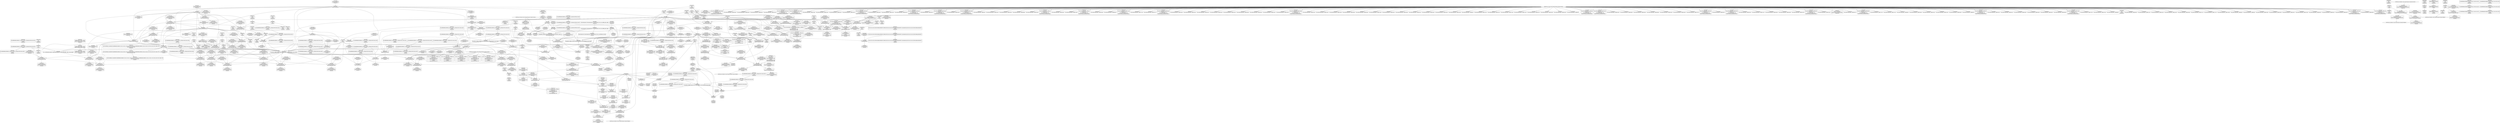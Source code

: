 digraph {
	CE0x561d800 [shape=record,shape=Mrecord,label="{CE0x561d800|i64*_getelementptr_inbounds_(_11_x_i64_,_11_x_i64_*___llvm_gcov_ctr202,_i64_0,_i64_1)|*Constant*}"]
	CE0x5606ba0 [shape=record,shape=Mrecord,label="{CE0x5606ba0|selinux_sb_statfs:tmp1|*SummSink*}"]
	CE0x5629fc0 [shape=record,shape=Mrecord,label="{CE0x5629fc0|cred_sid:tmp3}"]
	CE0x56a0b10 [shape=record,shape=Mrecord,label="{CE0x56a0b10|selinux_sb_statfs:tmp24|*LoadInst*|security/selinux/hooks.c,2630|*SummSource*}"]
	CE0x564fe90 [shape=record,shape=Mrecord,label="{CE0x564fe90|232:_%struct.super_block*,_:_CRE_48,52_|*MultipleSource*|security/selinux/hooks.c,2629|Function::selinux_sb_statfs&Arg::dentry::}"]
	CE0x5628640 [shape=record,shape=Mrecord,label="{CE0x5628640|GLOBAL:cred_sid|*Constant*|*SummSource*}"]
	CE0x562ca10 [shape=record,shape=Mrecord,label="{CE0x562ca10|superblock_has_perm:tmp2|*SummSource*}"]
	CE0x561bb30 [shape=record,shape=Mrecord,label="{CE0x561bb30|superblock_has_perm:bb|*SummSink*}"]
	CE0x56a24a0 [shape=record,shape=Mrecord,label="{CE0x56a24a0|i32_8|*Constant*|*SummSource*}"]
	CE0x568f130 [shape=record,shape=Mrecord,label="{CE0x568f130|get_current:bb|*SummSink*}"]
	CE0x562aa50 [shape=record,shape=Mrecord,label="{CE0x562aa50|i32_22|*Constant*|*SummSink*}"]
	CE0x56514f0 [shape=record,shape=Mrecord,label="{CE0x56514f0|232:_%struct.super_block*,_:_CRE_104,112_|*MultipleSource*|security/selinux/hooks.c,2629|Function::selinux_sb_statfs&Arg::dentry::}"]
	CE0x55fd0b0 [shape=record,shape=Mrecord,label="{CE0x55fd0b0|i64_5|*Constant*|*SummSource*}"]
	CE0x568e250 [shape=record,shape=Mrecord,label="{CE0x568e250|GLOBAL:current_task|Global_var:current_task|*SummSource*}"]
	CE0x56581c0 [shape=record,shape=Mrecord,label="{CE0x56581c0|232:_%struct.super_block*,_:_CRE_222,223_}"]
	CE0x5657040 [shape=record,shape=Mrecord,label="{CE0x5657040|232:_%struct.super_block*,_:_CRE_208,209_}"]
	CE0x56a1d10 [shape=record,shape=Mrecord,label="{CE0x56a1d10|superblock_has_perm:cred|Function::superblock_has_perm&Arg::cred::|*SummSource*}"]
	CE0x5617550 [shape=record,shape=Mrecord,label="{CE0x5617550|superblock_has_perm:s_security|security/selinux/hooks.c,1865|*SummSource*}"]
	CE0x569c670 [shape=record,shape=Mrecord,label="{CE0x569c670|_ret_i32_%tmp6,_!dbg_!27716|security/selinux/hooks.c,197|*SummSource*}"]
	CE0x5633c00 [shape=record,shape=Mrecord,label="{CE0x5633c00|selinux_sb_statfs:call3|security/selinux/hooks.c,2625|*SummSource*}"]
	CE0x569f940 [shape=record,shape=Mrecord,label="{CE0x569f940|get_current:tmp|*SummSink*}"]
	CE0x560aba0 [shape=record,shape=Mrecord,label="{CE0x560aba0|selinux_sb_statfs:tobool|security/selinux/hooks.c,2625|*SummSink*}"]
	CE0x564a740 [shape=record,shape=Mrecord,label="{CE0x564a740|selinux_sb_statfs:tmp21|security/selinux/hooks.c,2625}"]
	CE0x568e9a0 [shape=record,shape=Mrecord,label="{CE0x568e9a0|superblock_has_perm:ad|Function::superblock_has_perm&Arg::ad::|*SummSink*}"]
	CE0x568fb60 [shape=record,shape=Mrecord,label="{CE0x568fb60|COLLAPSED:_GCMRE___llvm_gcov_ctr151_internal_global_2_x_i64_zeroinitializer:_elem_0:default:}"]
	CE0x5660810 [shape=record,shape=Mrecord,label="{CE0x5660810|96:_%struct.dentry*,_272:_i8*,_:_CRE_96,104_|*MultipleSource*|security/selinux/hooks.c,2629|*LoadInst*|security/selinux/hooks.c,2629}"]
	CE0x5656b40 [shape=record,shape=Mrecord,label="{CE0x5656b40|232:_%struct.super_block*,_:_CRE_204,205_}"]
	CE0x5656500 [shape=record,shape=Mrecord,label="{CE0x5656500|232:_%struct.super_block*,_:_CRE_199,200_}"]
	CE0x562b470 [shape=record,shape=Mrecord,label="{CE0x562b470|cred_sid:tmp5|security/selinux/hooks.c,196}"]
	CE0x562b340 [shape=record,shape=Mrecord,label="{CE0x562b340|cred_sid:tmp4|*LoadInst*|security/selinux/hooks.c,196|*SummSource*}"]
	CE0x565a560 [shape=record,shape=Mrecord,label="{CE0x565a560|232:_%struct.super_block*,_:_CRE_315,316_}"]
	CE0x62bffe0 [shape=record,shape=Mrecord,label="{CE0x62bffe0|_call_void_mcount()_#3|*SummSink*}"]
	CE0x564ae40 [shape=record,shape=Mrecord,label="{CE0x564ae40|selinux_sb_statfs:type|security/selinux/hooks.c,2628}"]
	CE0x5655ec0 [shape=record,shape=Mrecord,label="{CE0x5655ec0|232:_%struct.super_block*,_:_CRE_194,195_}"]
	CE0x562ca80 [shape=record,shape=Mrecord,label="{CE0x562ca80|superblock_has_perm:tmp2|*SummSink*}"]
	CE0x5654480 [shape=record,shape=Mrecord,label="{CE0x5654480|232:_%struct.super_block*,_:_CRE_173,174_}"]
	CE0x56047e0 [shape=record,shape=Mrecord,label="{CE0x56047e0|superblock_has_perm:tmp4|*LoadInst*|security/selinux/hooks.c,1865|*SummSource*}"]
	CE0x5646100 [shape=record,shape=Mrecord,label="{CE0x5646100|cred_sid:tmp6|security/selinux/hooks.c,197|*SummSource*}"]
	CE0x560a460 [shape=record,shape=Mrecord,label="{CE0x560a460|i64_3|*Constant*}"]
	CE0x5605be0 [shape=record,shape=Mrecord,label="{CE0x5605be0|selinux_sb_statfs:bb|*SummSource*}"]
	CE0x5618300 [shape=record,shape=Mrecord,label="{CE0x5618300|selinux_sb_statfs:tmp17|security/selinux/hooks.c,2625}"]
	"CONST[source:0(mediator),value:2(dynamic)][purpose:{subject}][SrcIdx:5]"
	CE0x564f6c0 [shape=record,shape=Mrecord,label="{CE0x564f6c0|232:_%struct.super_block*,_:_CRE_16,24_|*MultipleSource*|security/selinux/hooks.c,2629|Function::selinux_sb_statfs&Arg::dentry::}"]
	CE0x5656640 [shape=record,shape=Mrecord,label="{CE0x5656640|232:_%struct.super_block*,_:_CRE_200,201_}"]
	CE0x562a270 [shape=record,shape=Mrecord,label="{CE0x562a270|_call_void_mcount()_#3}"]
	CE0x562fa70 [shape=record,shape=Mrecord,label="{CE0x562fa70|i64_0|*Constant*|*SummSink*}"]
	CE0x5658dc0 [shape=record,shape=Mrecord,label="{CE0x5658dc0|232:_%struct.super_block*,_:_CRE_264,272_|*MultipleSource*|security/selinux/hooks.c,2629|Function::selinux_sb_statfs&Arg::dentry::}"]
	CE0x5649f80 [shape=record,shape=Mrecord,label="{CE0x5649f80|i32_78|*Constant*|*SummSource*}"]
	CE0x560ddc0 [shape=record,shape=Mrecord,label="{CE0x560ddc0|selinux_sb_statfs:tmp6|security/selinux/hooks.c,2625|*SummSource*}"]
	CE0x5654d40 [shape=record,shape=Mrecord,label="{CE0x5654d40|232:_%struct.super_block*,_:_CRE_180,181_}"]
	CE0x5657400 [shape=record,shape=Mrecord,label="{CE0x5657400|232:_%struct.super_block*,_:_CRE_211,212_}"]
	CE0x56357e0 [shape=record,shape=Mrecord,label="{CE0x56357e0|i32_2625|*Constant*}"]
	CE0x5618890 [shape=record,shape=Mrecord,label="{CE0x5618890|selinux_sb_statfs:tmp18|security/selinux/hooks.c,2625|*SummSource*}"]
	CE0x5655380 [shape=record,shape=Mrecord,label="{CE0x5655380|232:_%struct.super_block*,_:_CRE_185,186_}"]
	CE0x5649ab0 [shape=record,shape=Mrecord,label="{CE0x5649ab0|_ret_%struct.task_struct*_%tmp4,_!dbg_!27714|./arch/x86/include/asm/current.h,14|*SummSink*}"]
	CE0x560e860 [shape=record,shape=Mrecord,label="{CE0x560e860|selinux_sb_statfs:land.lhs.true}"]
	CE0x5615590 [shape=record,shape=Mrecord,label="{CE0x5615590|GLOBAL:lockdep_rcu_suspicious|*Constant*}"]
	CE0x5688c60 [shape=record,shape=Mrecord,label="{CE0x5688c60|_ret_i32_%call2,_!dbg_!27722|security/selinux/hooks.c,1866|*SummSource*}"]
	CE0x5614610 [shape=record,shape=Mrecord,label="{CE0x5614610|i8_1|*Constant*|*SummSink*}"]
	CE0x5653e40 [shape=record,shape=Mrecord,label="{CE0x5653e40|232:_%struct.super_block*,_:_CRE_168,169_}"]
	CE0x568d9a0 [shape=record,shape=Mrecord,label="{CE0x568d9a0|get_current:tmp2}"]
	CE0x5655b00 [shape=record,shape=Mrecord,label="{CE0x5655b00|232:_%struct.super_block*,_:_CRE_191,192_}"]
	CE0x56513b0 [shape=record,shape=Mrecord,label="{CE0x56513b0|232:_%struct.super_block*,_:_CRE_96,104_|*MultipleSource*|security/selinux/hooks.c,2629|Function::selinux_sb_statfs&Arg::dentry::}"]
	CE0x561afa0 [shape=record,shape=Mrecord,label="{CE0x561afa0|selinux_sb_statfs:tmp19|security/selinux/hooks.c,2625}"]
	CE0x56496f0 [shape=record,shape=Mrecord,label="{CE0x56496f0|get_current:entry|*SummSink*}"]
	CE0x56abda0 [shape=record,shape=Mrecord,label="{CE0x56abda0|cred_sid:cred|Function::cred_sid&Arg::cred::|*SummSource*}"]
	CE0x56104d0 [shape=record,shape=Mrecord,label="{CE0x56104d0|selinux_sb_statfs:tmp7|security/selinux/hooks.c,2625}"]
	CE0x56450f0 [shape=record,shape=Mrecord,label="{CE0x56450f0|i32_1|*Constant*}"]
	CE0x5651810 [shape=record,shape=Mrecord,label="{CE0x5651810|232:_%struct.super_block*,_:_CRE_145,146_}"]
	CE0x56115c0 [shape=record,shape=Mrecord,label="{CE0x56115c0|i1_true|*Constant*|*SummSource*}"]
	CE0x55fdbf0 [shape=record,shape=Mrecord,label="{CE0x55fdbf0|selinux_sb_statfs:if.then|*SummSink*}"]
	CE0x56a22f0 [shape=record,shape=Mrecord,label="{CE0x56a22f0|superblock_has_perm:sb|Function::superblock_has_perm&Arg::sb::|*SummSink*}"]
	CE0x56a29e0 [shape=record,shape=Mrecord,label="{CE0x56a29e0|_ret_i32_%call2,_!dbg_!27722|security/selinux/hooks.c,1866}"]
	CE0x56b04a0 [shape=record,shape=Mrecord,label="{CE0x56b04a0|i64*_getelementptr_inbounds_(_2_x_i64_,_2_x_i64_*___llvm_gcov_ctr151,_i64_0,_i64_1)|*Constant*|*SummSource*}"]
	CE0x5657a40 [shape=record,shape=Mrecord,label="{CE0x5657a40|232:_%struct.super_block*,_:_CRE_216,217_}"]
	CE0x560d950 [shape=record,shape=Mrecord,label="{CE0x560d950|selinux_sb_statfs:entry|*SummSource*}"]
	CE0x56303e0 [shape=record,shape=Mrecord,label="{CE0x56303e0|superblock_has_perm:tmp1|*SummSink*}"]
	CE0x568c170 [shape=record,shape=Mrecord,label="{CE0x568c170|superblock_has_perm:ad|Function::superblock_has_perm&Arg::ad::}"]
	CE0x5659390 [shape=record,shape=Mrecord,label="{CE0x5659390|232:_%struct.super_block*,_:_CRE_288,296_|*MultipleSource*|security/selinux/hooks.c,2629|Function::selinux_sb_statfs&Arg::dentry::}"]
	CE0x564ebf0 [shape=record,shape=Mrecord,label="{CE0x564ebf0|i32_9|*Constant*|*SummSource*}"]
	CE0x56abe10 [shape=record,shape=Mrecord,label="{CE0x56abe10|cred_sid:cred|Function::cred_sid&Arg::cred::|*SummSink*}"]
	CE0x56112b0 [shape=record,shape=Mrecord,label="{CE0x56112b0|selinux_sb_statfs:tmp14|security/selinux/hooks.c,2625}"]
	CE0x568ebd0 [shape=record,shape=Mrecord,label="{CE0x568ebd0|_ret_i32_%call8,_!dbg_!27749|security/selinux/hooks.c,2630|*SummSource*}"]
	CE0x569c510 [shape=record,shape=Mrecord,label="{CE0x569c510|_ret_i32_%tmp6,_!dbg_!27716|security/selinux/hooks.c,197}"]
	CE0x5654340 [shape=record,shape=Mrecord,label="{CE0x5654340|232:_%struct.super_block*,_:_CRE_172,173_}"]
	CE0x5688a00 [shape=record,shape=Mrecord,label="{CE0x5688a00|selinux_sb_statfs:u|security/selinux/hooks.c,2629|*SummSink*}"]
	CE0x56ad1f0 [shape=record,shape=Mrecord,label="{CE0x56ad1f0|get_current:tmp3}"]
	CE0x5606250 [shape=record,shape=Mrecord,label="{CE0x5606250|i64*_getelementptr_inbounds_(_11_x_i64_,_11_x_i64_*___llvm_gcov_ctr202,_i64_0,_i64_8)|*Constant*}"]
	CE0x56545c0 [shape=record,shape=Mrecord,label="{CE0x56545c0|232:_%struct.super_block*,_:_CRE_174,175_}"]
	CE0x5651130 [shape=record,shape=Mrecord,label="{CE0x5651130|232:_%struct.super_block*,_:_CRE_95,96_}"]
	CE0x568a640 [shape=record,shape=Mrecord,label="{CE0x568a640|avc_has_perm:auditdata|Function::avc_has_perm&Arg::auditdata::|*SummSink*}"]
	CE0x56045d0 [shape=record,shape=Mrecord,label="{CE0x56045d0|selinux_sb_statfs:tmp10|security/selinux/hooks.c,2625|*SummSource*}"]
	CE0x5614f10 [shape=record,shape=Mrecord,label="{CE0x5614f10|_call_void_lockdep_rcu_suspicious(i8*_getelementptr_inbounds_(_25_x_i8_,_25_x_i8_*_.str3,_i32_0,_i32_0),_i32_2625,_i8*_getelementptr_inbounds_(_45_x_i8_,_45_x_i8_*_.str12,_i32_0,_i32_0))_#10,_!dbg_!27728|security/selinux/hooks.c,2625|*SummSource*}"]
	CE0x5634a70 [shape=record,shape=Mrecord,label="{CE0x5634a70|i64*_getelementptr_inbounds_(_2_x_i64_,_2_x_i64_*___llvm_gcov_ctr151,_i64_0,_i64_0)|*Constant*|*SummSource*}"]
	CE0x5653a80 [shape=record,shape=Mrecord,label="{CE0x5653a80|232:_%struct.super_block*,_:_CRE_165,166_}"]
	CE0x5657680 [shape=record,shape=Mrecord,label="{CE0x5657680|232:_%struct.super_block*,_:_CRE_213,214_}"]
	CE0x560d880 [shape=record,shape=Mrecord,label="{CE0x560d880|i64_4|*Constant*|*SummSink*}"]
	"CONST[source:0(mediator),value:0(static)][purpose:{operation}][SrcIdx:3]"
	"CONST[source:0(mediator),value:2(dynamic)][purpose:{subject}][SnkIdx:0]"
	CE0x5653580 [shape=record,shape=Mrecord,label="{CE0x5653580|232:_%struct.super_block*,_:_CRE_161,162_}"]
	CE0x5656c80 [shape=record,shape=Mrecord,label="{CE0x5656c80|232:_%struct.super_block*,_:_CRE_205,206_}"]
	CE0x5618a10 [shape=record,shape=Mrecord,label="{CE0x5618a10|selinux_sb_statfs:tmp18|security/selinux/hooks.c,2625|*SummSink*}"]
	CE0x56492f0 [shape=record,shape=Mrecord,label="{CE0x56492f0|get_current:entry}"]
	CE0x5661190 [shape=record,shape=Mrecord,label="{CE0x5661190|selinux_sb_statfs:s_root|security/selinux/hooks.c,2629|*SummSink*}"]
	CE0x56173e0 [shape=record,shape=Mrecord,label="{CE0x56173e0|superblock_has_perm:tmp4|*LoadInst*|security/selinux/hooks.c,1865}"]
	CE0x56a1570 [shape=record,shape=Mrecord,label="{CE0x56a1570|GLOBAL:superblock_has_perm|*Constant*|*SummSink*}"]
	CE0x5660f50 [shape=record,shape=Mrecord,label="{CE0x5660f50|i32_12|*Constant*|*SummSource*}"]
	CE0x5650840 [shape=record,shape=Mrecord,label="{CE0x5650840|232:_%struct.super_block*,_:_CRE_89,90_}"]
	CE0x560ae40 [shape=record,shape=Mrecord,label="{CE0x560ae40|selinux_sb_statfs:tmp2|*SummSource*}"]
	CE0x55fcda0 [shape=record,shape=Mrecord,label="{CE0x55fcda0|selinux_sb_statfs:tobool1|security/selinux/hooks.c,2625}"]
	CE0x5689da0 [shape=record,shape=Mrecord,label="{CE0x5689da0|avc_has_perm:tclass|Function::avc_has_perm&Arg::tclass::|*SummSink*}"]
	CE0x5630ad0 [shape=record,shape=Mrecord,label="{CE0x5630ad0|i64*_getelementptr_inbounds_(_2_x_i64_,_2_x_i64_*___llvm_gcov_ctr131,_i64_0,_i64_0)|*Constant*|*SummSink*}"]
	CE0x564a2d0 [shape=record,shape=Mrecord,label="{CE0x564a2d0|selinux_sb_statfs:cred4|security/selinux/hooks.c,2625}"]
	CE0x56a0cb0 [shape=record,shape=Mrecord,label="{CE0x56a0cb0|GLOBAL:superblock_has_perm|*Constant*}"]
	CE0x5650270 [shape=record,shape=Mrecord,label="{CE0x5650270|232:_%struct.super_block*,_:_CRE_64,72_|*MultipleSource*|security/selinux/hooks.c,2629|Function::selinux_sb_statfs&Arg::dentry::}"]
	CE0x560efc0 [shape=record,shape=Mrecord,label="{CE0x560efc0|i64*_getelementptr_inbounds_(_11_x_i64_,_11_x_i64_*___llvm_gcov_ctr202,_i64_0,_i64_6)|*Constant*|*SummSink*}"]
	CE0x5635980 [shape=record,shape=Mrecord,label="{CE0x5635980|i32_2625|*Constant*|*SummSource*}"]
	CE0x56484c0 [shape=record,shape=Mrecord,label="{CE0x56484c0|superblock_has_perm:tmp3|*SummSource*}"]
	CE0x56aea90 [shape=record,shape=Mrecord,label="{CE0x56aea90|avc_has_perm:ssid|Function::avc_has_perm&Arg::ssid::}"]
	CE0x56891d0 [shape=record,shape=Mrecord,label="{CE0x56891d0|i16_5|*Constant*|*SummSink*}"]
	CE0x6c6dce0 [shape=record,shape=Mrecord,label="{CE0x6c6dce0|selinux_sb_statfs:if.end|*SummSource*}"]
	CE0x56158b0 [shape=record,shape=Mrecord,label="{CE0x56158b0|GLOBAL:lockdep_rcu_suspicious|*Constant*|*SummSink*}"]
	CE0x568c3f0 [shape=record,shape=Mrecord,label="{CE0x568c3f0|superblock_has_perm:tmp6|security/selinux/hooks.c,1866|*SummSink*}"]
	CE0x55f9a80 [shape=record,shape=Mrecord,label="{CE0x55f9a80|232:_%struct.super_block*,_:_CRE_150,151_}"]
	CE0x562ace0 [shape=record,shape=Mrecord,label="{CE0x562ace0|cred_sid:security|security/selinux/hooks.c,196}"]
	CE0x562db90 [shape=record,shape=Mrecord,label="{CE0x562db90|cred_sid:bb}"]
	CE0x56491c0 [shape=record,shape=Mrecord,label="{CE0x56491c0|GLOBAL:get_current|*Constant*|*SummSink*}"]
	CE0x565a6a0 [shape=record,shape=Mrecord,label="{CE0x565a6a0|232:_%struct.super_block*,_:_CRE_316,317_}"]
	CE0x5617620 [shape=record,shape=Mrecord,label="{CE0x5617620|superblock_has_perm:s_security|security/selinux/hooks.c,1865|*SummSink*}"]
	CE0x5613560 [shape=record,shape=Mrecord,label="{CE0x5613560|i8*_getelementptr_inbounds_(_25_x_i8_,_25_x_i8_*_.str3,_i32_0,_i32_0)|*Constant*|*SummSource*}"]
	CE0x565aa60 [shape=record,shape=Mrecord,label="{CE0x565aa60|232:_%struct.super_block*,_:_CRE_319,320_}"]
	CE0x56a2650 [shape=record,shape=Mrecord,label="{CE0x56a2650|i32_8|*Constant*|*SummSink*}"]
	CE0x56af3f0 [shape=record,shape=Mrecord,label="{CE0x56af3f0|superblock_has_perm:sid1|security/selinux/hooks.c,1866}"]
	CE0x5658440 [shape=record,shape=Mrecord,label="{CE0x5658440|232:_%struct.super_block*,_:_CRE_304,305_}"]
	CE0x56a20c0 [shape=record,shape=Mrecord,label="{CE0x56a20c0|superblock_has_perm:sb|Function::superblock_has_perm&Arg::sb::}"]
	CE0x560f650 [shape=record,shape=Mrecord,label="{CE0x560f650|selinux_sb_statfs:tmp13|security/selinux/hooks.c,2625|*SummSource*}"]
	CE0x562d670 [shape=record,shape=Mrecord,label="{CE0x562d670|i64*_getelementptr_inbounds_(_2_x_i64_,_2_x_i64_*___llvm_gcov_ctr98,_i64_0,_i64_0)|*Constant*}"]
	CE0x5604010 [shape=record,shape=Mrecord,label="{CE0x5604010|i64*_getelementptr_inbounds_(_11_x_i64_,_11_x_i64_*___llvm_gcov_ctr202,_i64_0,_i64_6)|*Constant*}"]
	CE0x560ac10 [shape=record,shape=Mrecord,label="{CE0x560ac10|i64_3|*Constant*|*SummSource*}"]
	CE0x560e2f0 [shape=record,shape=Mrecord,label="{CE0x560e2f0|i64*_getelementptr_inbounds_(_2_x_i64_,_2_x_i64_*___llvm_gcov_ctr98,_i64_0,_i64_1)|*Constant*}"]
	CE0x564a0e0 [shape=record,shape=Mrecord,label="{CE0x564a0e0|COLLAPSED:_GCMRE_current_task_external_global_%struct.task_struct*:_elem_0::|security/selinux/hooks.c,2625}"]
	CE0x56554c0 [shape=record,shape=Mrecord,label="{CE0x56554c0|232:_%struct.super_block*,_:_CRE_186,187_}"]
	CE0x5655740 [shape=record,shape=Mrecord,label="{CE0x5655740|232:_%struct.super_block*,_:_CRE_188,189_}"]
	CE0x562efc0 [shape=record,shape=Mrecord,label="{CE0x562efc0|selinux_sb_statfs:tmp4|security/selinux/hooks.c,2625|*SummSink*}"]
	CE0x564e9c0 [shape=record,shape=Mrecord,label="{CE0x564e9c0|selinux_sb_statfs:d_sb|security/selinux/hooks.c,2629|*SummSource*}"]
	CE0x5689bd0 [shape=record,shape=Mrecord,label="{CE0x5689bd0|avc_has_perm:entry|*SummSource*}"]
	CE0x5612fc0 [shape=record,shape=Mrecord,label="{CE0x5612fc0|selinux_sb_statfs:tmp12|security/selinux/hooks.c,2625}"]
	CE0x5600e50 [shape=record,shape=Mrecord,label="{CE0x5600e50|i32_0|*Constant*|*SummSink*}"]
	CE0x5617190 [shape=record,shape=Mrecord,label="{CE0x5617190|i32_16|*Constant*}"]
	CE0x5636190 [shape=record,shape=Mrecord,label="{CE0x5636190|i8*_getelementptr_inbounds_(_45_x_i8_,_45_x_i8_*_.str12,_i32_0,_i32_0)|*Constant*}"]
	CE0x5601fb0 [shape=record,shape=Mrecord,label="{CE0x5601fb0|i64*_getelementptr_inbounds_(_11_x_i64_,_11_x_i64_*___llvm_gcov_ctr202,_i64_0,_i64_6)|*Constant*|*SummSource*}"]
	CE0x56ad3f0 [shape=record,shape=Mrecord,label="{CE0x56ad3f0|get_current:tmp4|./arch/x86/include/asm/current.h,14|*SummSink*}"]
	CE0x568ed00 [shape=record,shape=Mrecord,label="{CE0x568ed00|_ret_i32_%call8,_!dbg_!27749|security/selinux/hooks.c,2630|*SummSink*}"]
	CE0x5658fb0 [shape=record,shape=Mrecord,label="{CE0x5658fb0|232:_%struct.super_block*,_:_CRE_272,280_|*MultipleSource*|security/selinux/hooks.c,2629|Function::selinux_sb_statfs&Arg::dentry::}"]
	CE0x62c00d0 [shape=record,shape=Mrecord,label="{CE0x62c00d0|i32_0|*Constant*}"]
	CE0x5654700 [shape=record,shape=Mrecord,label="{CE0x5654700|232:_%struct.super_block*,_:_CRE_175,176_}"]
	CE0x565a7e0 [shape=record,shape=Mrecord,label="{CE0x565a7e0|232:_%struct.super_block*,_:_CRE_317,318_}"]
	CE0x561b9e0 [shape=record,shape=Mrecord,label="{CE0x561b9e0|superblock_has_perm:bb}"]
	CE0x56a1360 [shape=record,shape=Mrecord,label="{CE0x56a1360|selinux_sb_statfs:call8|security/selinux/hooks.c,2630|*SummSink*}"]
	CE0x560c430 [shape=record,shape=Mrecord,label="{CE0x560c430|i32_1|*Constant*}"]
	CE0x5600de0 [shape=record,shape=Mrecord,label="{CE0x5600de0|i32_0|*Constant*|*SummSource*}"]
	CE0x5688810 [shape=record,shape=Mrecord,label="{CE0x5688810|selinux_sb_statfs:tmp23|security/selinux/hooks.c,2629|*SummSink*}"]
	CE0x568a7c0 [shape=record,shape=Mrecord,label="{CE0x568a7c0|_ret_i32_%retval.0,_!dbg_!27728|security/selinux/avc.c,775|*SummSource*}"]
	CE0x561c2f0 [shape=record,shape=Mrecord,label="{CE0x561c2f0|_call_void_mcount()_#3|*SummSource*}"]
	CE0x569fa70 [shape=record,shape=Mrecord,label="{CE0x569fa70|i64*_getelementptr_inbounds_(_2_x_i64_,_2_x_i64_*___llvm_gcov_ctr98,_i64_0,_i64_0)|*Constant*|*SummSink*}"]
	CE0x564e750 [shape=record,shape=Mrecord,label="{CE0x564e750|232:_%struct.super_block*,_:_CRE_88,89_}"]
	CE0x56119d0 [shape=record,shape=Mrecord,label="{CE0x56119d0|i64*_getelementptr_inbounds_(_11_x_i64_,_11_x_i64_*___llvm_gcov_ctr202,_i64_0,_i64_8)|*Constant*|*SummSink*}"]
	CE0x56af030 [shape=record,shape=Mrecord,label="{CE0x56af030|superblock_has_perm:tmp5|security/selinux/hooks.c,1865|*SummSink*}"]
	CE0x5617f70 [shape=record,shape=Mrecord,label="{CE0x5617f70|GLOBAL:get_current|*Constant*}"]
	CE0x5656140 [shape=record,shape=Mrecord,label="{CE0x5656140|232:_%struct.super_block*,_:_CRE_196,197_}"]
	CE0x565a060 [shape=record,shape=Mrecord,label="{CE0x565a060|232:_%struct.super_block*,_:_CRE_311,312_}"]
	CE0x562d520 [shape=record,shape=Mrecord,label="{CE0x562d520|get_current:tmp}"]
	CE0x56ae530 [shape=record,shape=Mrecord,label="{CE0x56ae530|i32_(i32,_i32,_i16,_i32,_%struct.common_audit_data*)*_bitcast_(i32_(i32,_i32,_i16,_i32,_%struct.common_audit_data.495*)*_avc_has_perm_to_i32_(i32,_i32,_i16,_i32,_%struct.common_audit_data*)*)|*Constant*}"]
	CE0x5606a10 [shape=record,shape=Mrecord,label="{CE0x5606a10|selinux_sb_statfs:tmp15|security/selinux/hooks.c,2625|*SummSource*}"]
	CE0x5656780 [shape=record,shape=Mrecord,label="{CE0x5656780|232:_%struct.super_block*,_:_CRE_201,202_}"]
	CE0x561bdb0 [shape=record,shape=Mrecord,label="{CE0x561bdb0|get_current:tmp1}"]
	CE0x5651270 [shape=record,shape=Mrecord,label="{CE0x5651270|232:_%struct.super_block*,_:_CRE_144,145_}"]
	CE0x560f5e0 [shape=record,shape=Mrecord,label="{CE0x560f5e0|selinux_sb_statfs:tmp13|security/selinux/hooks.c,2625}"]
	CE0x5630370 [shape=record,shape=Mrecord,label="{CE0x5630370|superblock_has_perm:tmp1|*SummSource*}"]
	CE0x562a1b0 [shape=record,shape=Mrecord,label="{CE0x562a1b0|cred_sid:tmp3|*SummSink*}"]
	CE0x56895b0 [shape=record,shape=Mrecord,label="{CE0x56895b0|superblock_has_perm:call2|security/selinux/hooks.c,1866|*SummSource*}"]
	CE0x56a2830 [shape=record,shape=Mrecord,label="{CE0x56a2830|superblock_has_perm:perms|Function::superblock_has_perm&Arg::perms::}"]
	CE0x56344a0 [shape=record,shape=Mrecord,label="{CE0x56344a0|selinux_sb_statfs:tmp4|security/selinux/hooks.c,2625}"]
	CE0x56468b0 [shape=record,shape=Mrecord,label="{CE0x56468b0|i64_1|*Constant*}"]
	CE0x7332c70 [shape=record,shape=Mrecord,label="{CE0x7332c70|i64_2|*Constant*|*SummSink*}"]
	CE0x5600730 [shape=record,shape=Mrecord,label="{CE0x5600730|_call_void_mcount()_#3|*SummSource*}"]
	CE0x5645730 [shape=record,shape=Mrecord,label="{CE0x5645730|0:_i32,_4:_i32,_8:_i32,_12:_i32,_:_CMRE_4,8_|*MultipleSource*|security/selinux/hooks.c,196|security/selinux/hooks.c,197|*LoadInst*|security/selinux/hooks.c,196}"]
	CE0x5653300 [shape=record,shape=Mrecord,label="{CE0x5653300|232:_%struct.super_block*,_:_CRE_159,160_}"]
	CE0x5630d20 [shape=record,shape=Mrecord,label="{CE0x5630d20|COLLAPSED:_GCMRE___llvm_gcov_ctr131_internal_global_2_x_i64_zeroinitializer:_elem_0:default:}"]
	CE0x56a0b80 [shape=record,shape=Mrecord,label="{CE0x56a0b80|selinux_sb_statfs:tmp24|*LoadInst*|security/selinux/hooks.c,2630|*SummSink*}"]
	CE0x56540c0 [shape=record,shape=Mrecord,label="{CE0x56540c0|232:_%struct.super_block*,_:_CRE_170,171_}"]
	CE0x564e8e0 [shape=record,shape=Mrecord,label="{CE0x564e8e0|selinux_sb_statfs:dentry|Function::selinux_sb_statfs&Arg::dentry::|*SummSink*}"]
	CE0x56a0440 [shape=record,shape=Mrecord,label="{CE0x56a0440|selinux_sb_statfs:d_sb7|security/selinux/hooks.c,2630}"]
	CE0x56286b0 [shape=record,shape=Mrecord,label="{CE0x56286b0|GLOBAL:cred_sid|*Constant*|*SummSink*}"]
	CE0x5603c20 [shape=record,shape=Mrecord,label="{CE0x5603c20|GLOBAL:__llvm_gcov_ctr202|Global_var:__llvm_gcov_ctr202|*SummSink*}"]
	CE0x5654200 [shape=record,shape=Mrecord,label="{CE0x5654200|232:_%struct.super_block*,_:_CRE_171,172_}"]
	CE0x560d570 [shape=record,shape=Mrecord,label="{CE0x560d570|i64_4|*Constant*}"]
	CE0x561d460 [shape=record,shape=Mrecord,label="{CE0x561d460|i64_5|*Constant*}"]
	CE0x5628b20 [shape=record,shape=Mrecord,label="{CE0x5628b20|i32_1|*Constant*|*SummSink*}"]
	CE0x5635b10 [shape=record,shape=Mrecord,label="{CE0x5635b10|i32_2625|*Constant*|*SummSink*}"]
	CE0x5654c00 [shape=record,shape=Mrecord,label="{CE0x5654c00|232:_%struct.super_block*,_:_CRE_179,180_}"]
	CE0x5698350 [shape=record,shape=Mrecord,label="{CE0x5698350|superblock_has_perm:perms|Function::superblock_has_perm&Arg::perms::|*SummSource*}"]
	CE0x56049a0 [shape=record,shape=Mrecord,label="{CE0x56049a0|superblock_has_perm:tmp4|*LoadInst*|security/selinux/hooks.c,1865|*SummSink*}"]
	CE0x561cc50 [shape=record,shape=Mrecord,label="{CE0x561cc50|selinux_sb_statfs:tmp|*SummSink*}"]
	CE0x562b4e0 [shape=record,shape=Mrecord,label="{CE0x562b4e0|cred_sid:tmp4|*LoadInst*|security/selinux/hooks.c,196|*SummSink*}"]
	CE0x5650bb0 [shape=record,shape=Mrecord,label="{CE0x5650bb0|232:_%struct.super_block*,_:_CRE_92,93_}"]
	CE0x560c160 [shape=record,shape=Mrecord,label="{CE0x560c160|i64_1|*Constant*}"]
	"CONST[source:0(mediator),value:2(dynamic)][purpose:{object}][SnkIdx:1]"
	CE0x5650ff0 [shape=record,shape=Mrecord,label="{CE0x5650ff0|232:_%struct.super_block*,_:_CRE_94,95_}"]
	CE0x5611fb0 [shape=record,shape=Mrecord,label="{CE0x5611fb0|selinux_sb_statfs:tmp}"]
	CE0x5659b50 [shape=record,shape=Mrecord,label="{CE0x5659b50|232:_%struct.super_block*,_:_CRE_307,308_}"]
	CE0x564e020 [shape=record,shape=Mrecord,label="{CE0x564e020|i8_10|*Constant*}"]
	CE0x560e1f0 [shape=record,shape=Mrecord,label="{CE0x560e1f0|selinux_sb_statfs:land.lhs.true2}"]
	CE0x568a480 [shape=record,shape=Mrecord,label="{CE0x568a480|avc_has_perm:auditdata|Function::avc_has_perm&Arg::auditdata::}"]
	CE0x560b0e0 [shape=record,shape=Mrecord,label="{CE0x560b0e0|get_current:tmp4|./arch/x86/include/asm/current.h,14|*SummSource*}"]
	CE0x5688a70 [shape=record,shape=Mrecord,label="{CE0x5688a70|selinux_sb_statfs:u|security/selinux/hooks.c,2629|*SummSource*}"]
	CE0x560f130 [shape=record,shape=Mrecord,label="{CE0x560f130|i1_true|*Constant*}"]
	CE0x55fdb00 [shape=record,shape=Mrecord,label="{CE0x55fdb00|selinux_sb_statfs:if.then|*SummSource*}"]
	CE0x560c7c0 [shape=record,shape=Mrecord,label="{CE0x560c7c0|selinux_sb_statfs:tmp5|security/selinux/hooks.c,2625|*SummSource*}"]
	CE0x55fb690 [shape=record,shape=Mrecord,label="{CE0x55fb690|selinux_sb_statfs:tmp1}"]
	CE0x56531c0 [shape=record,shape=Mrecord,label="{CE0x56531c0|232:_%struct.super_block*,_:_CRE_158,159_}"]
	CE0x561be20 [shape=record,shape=Mrecord,label="{CE0x561be20|get_current:tmp1|*SummSource*}"]
	CE0x5652f40 [shape=record,shape=Mrecord,label="{CE0x5652f40|232:_%struct.super_block*,_:_CRE_156,157_}"]
	CE0x5627e10 [shape=record,shape=Mrecord,label="{CE0x5627e10|_call_void_mcount()_#3|*SummSource*}"]
	CE0x561cab0 [shape=record,shape=Mrecord,label="{CE0x561cab0|selinux_sb_statfs:tmp|*SummSource*}"]
	CE0x5692370 [shape=record,shape=Mrecord,label="{CE0x5692370|get_current:tmp|*SummSource*}"]
	CE0x560b330 [shape=record,shape=Mrecord,label="{CE0x560b330|0:_i8,_:_GCMR_selinux_sb_statfs.__warned_internal_global_i8_0,_section_.data.unlikely_,_align_1:_elem_0:default:}"]
	CE0x5600c80 [shape=record,shape=Mrecord,label="{CE0x5600c80|selinux_sb_statfs:call|security/selinux/hooks.c,2625|*SummSink*}"]
	CE0x564aeb0 [shape=record,shape=Mrecord,label="{CE0x564aeb0|0:_i8,_8:_%struct.dentry*,_24:_%struct.selinux_audit_data*,_:_SCMRE_0,1_|*MultipleSource*|security/selinux/hooks.c, 2626|security/selinux/hooks.c,2628}"]
	CE0x5649a10 [shape=record,shape=Mrecord,label="{CE0x5649a10|_ret_%struct.task_struct*_%tmp4,_!dbg_!27714|./arch/x86/include/asm/current.h,14}"]
	CE0x5690240 [shape=record,shape=Mrecord,label="{CE0x5690240|_ret_i32_%call8,_!dbg_!27749|security/selinux/hooks.c,2630}"]
	CE0x5653080 [shape=record,shape=Mrecord,label="{CE0x5653080|232:_%struct.super_block*,_:_CRE_157,158_}"]
	CE0x5629d30 [shape=record,shape=Mrecord,label="{CE0x5629d30|cred_sid:tmp2|*SummSource*}"]
	CE0x562b1c0 [shape=record,shape=Mrecord,label="{CE0x562b1c0|cred_sid:tmp4|*LoadInst*|security/selinux/hooks.c,196}"]
	CE0x55fa170 [shape=record,shape=Mrecord,label="{CE0x55fa170|selinux_sb_statfs:tmp15|security/selinux/hooks.c,2625|*SummSink*}"]
	CE0x56141c0 [shape=record,shape=Mrecord,label="{CE0x56141c0|selinux_sb_statfs:tmp16|security/selinux/hooks.c,2625|*SummSink*}"]
	CE0x56aed10 [shape=record,shape=Mrecord,label="{CE0x56aed10|superblock_has_perm:tmp5|security/selinux/hooks.c,1865}"]
	CE0x5656dc0 [shape=record,shape=Mrecord,label="{CE0x5656dc0|232:_%struct.super_block*,_:_CRE_206,207_}"]
	CE0x562ea10 [shape=record,shape=Mrecord,label="{CE0x562ea10|avc_has_perm:ssid|Function::avc_has_perm&Arg::ssid::|*SummSource*}"]
	CE0x5657180 [shape=record,shape=Mrecord,label="{CE0x5657180|232:_%struct.super_block*,_:_CRE_209,210_}"]
	CE0x562de70 [shape=record,shape=Mrecord,label="{CE0x562de70|cred_sid:bb|*SummSink*}"]
	CE0x5653bc0 [shape=record,shape=Mrecord,label="{CE0x5653bc0|232:_%struct.super_block*,_:_CRE_166,167_}"]
	CE0x564b740 [shape=record,shape=Mrecord,label="{CE0x564b740|selinux_sb_statfs:dentry|Function::selinux_sb_statfs&Arg::dentry::|*SummSource*}"]
	CE0x56afb20 [shape=record,shape=Mrecord,label="{CE0x56afb20|i64*_getelementptr_inbounds_(_2_x_i64_,_2_x_i64_*___llvm_gcov_ctr151,_i64_0,_i64_1)|*Constant*|*SummSink*}"]
	CE0x56479b0 [shape=record,shape=Mrecord,label="{CE0x56479b0|i64*_getelementptr_inbounds_(_2_x_i64_,_2_x_i64_*___llvm_gcov_ctr131,_i64_0,_i64_1)|*Constant*|*SummSink*}"]
	CE0x564fc70 [shape=record,shape=Mrecord,label="{CE0x564fc70|232:_%struct.super_block*,_:_CRE_40,48_|*MultipleSource*|security/selinux/hooks.c,2629|Function::selinux_sb_statfs&Arg::dentry::}"]
	CE0x560add0 [shape=record,shape=Mrecord,label="{CE0x560add0|selinux_sb_statfs:tmp2}"]
	CE0x5614fe0 [shape=record,shape=Mrecord,label="{CE0x5614fe0|_call_void_lockdep_rcu_suspicious(i8*_getelementptr_inbounds_(_25_x_i8_,_25_x_i8_*_.str3,_i32_0,_i32_0),_i32_2625,_i8*_getelementptr_inbounds_(_45_x_i8_,_45_x_i8_*_.str12,_i32_0,_i32_0))_#10,_!dbg_!27728|security/selinux/hooks.c,2625|*SummSink*}"]
	CE0x562ac70 [shape=record,shape=Mrecord,label="{CE0x562ac70|COLLAPSED:_CMRE:_elem_0::|security/selinux/hooks.c,196}"]
	CE0x5612020 [shape=record,shape=Mrecord,label="{CE0x5612020|COLLAPSED:_GCMRE___llvm_gcov_ctr202_internal_global_11_x_i64_zeroinitializer:_elem_0:default:}"]
	CE0x5688880 [shape=record,shape=Mrecord,label="{CE0x5688880|selinux_sb_statfs:tmp23|security/selinux/hooks.c,2629|*SummSource*}"]
	CE0x56927d0 [shape=record,shape=Mrecord,label="{CE0x56927d0|8:_i32,_:_CRE_8,12_|*MultipleSource*|security/selinux/hooks.c,1865|*LoadInst*|security/selinux/hooks.c,1865|security/selinux/hooks.c,1866}"]
	CE0x561b390 [shape=record,shape=Mrecord,label="{CE0x561b390|_call_void_mcount()_#3}"]
	CE0x56485f0 [shape=record,shape=Mrecord,label="{CE0x56485f0|superblock_has_perm:tmp3|*SummSink*}"]
	CE0x5659770 [shape=record,shape=Mrecord,label="{CE0x5659770|232:_%struct.super_block*,_:_CRE_305,306_}"]
	CE0x5627f10 [shape=record,shape=Mrecord,label="{CE0x5627f10|_call_void_mcount()_#3|*SummSink*}"]
	CE0x56ae900 [shape=record,shape=Mrecord,label="{CE0x56ae900|avc_has_perm:entry|*SummSink*}"]
	CE0x564fa40 [shape=record,shape=Mrecord,label="{CE0x564fa40|232:_%struct.super_block*,_:_CRE_24,40_|*MultipleSource*|security/selinux/hooks.c,2629|Function::selinux_sb_statfs&Arg::dentry::}"]
	CE0x5633660 [shape=record,shape=Mrecord,label="{CE0x5633660|selinux_sb_statfs:tmp20|security/selinux/hooks.c,2625}"]
	CE0x56afe80 [shape=record,shape=Mrecord,label="{CE0x56afe80|superblock_has_perm:tmp2}"]
	CE0x560e0e0 [shape=record,shape=Mrecord,label="{CE0x560e0e0|selinux_sb_statfs:do.body|*SummSource*}"]
	CE0x56591a0 [shape=record,shape=Mrecord,label="{CE0x56591a0|232:_%struct.super_block*,_:_CRE_280,288_|*MultipleSource*|security/selinux/hooks.c,2629|Function::selinux_sb_statfs&Arg::dentry::}"]
	CE0x56ae600 [shape=record,shape=Mrecord,label="{CE0x56ae600|superblock_has_perm:tmp6|security/selinux/hooks.c,1866}"]
	CE0x5603d90 [shape=record,shape=Mrecord,label="{CE0x5603d90|GLOBAL:selinux_sb_statfs.__warned|Global_var:selinux_sb_statfs.__warned}"]
	CE0x56118a0 [shape=record,shape=Mrecord,label="{CE0x56118a0|i1_true|*Constant*|*SummSink*}"]
	CE0x6c6dc40 [shape=record,shape=Mrecord,label="{CE0x6c6dc40|selinux_sb_statfs:if.end}"]
	CE0x568a4f0 [shape=record,shape=Mrecord,label="{CE0x568a4f0|avc_has_perm:auditdata|Function::avc_has_perm&Arg::auditdata::|*SummSource*}"]
	CE0x5648690 [shape=record,shape=Mrecord,label="{CE0x5648690|_call_void_mcount()_#3}"]
	CE0x561d330 [shape=record,shape=Mrecord,label="{CE0x561d330|GLOBAL:selinux_sb_statfs.__warned|Global_var:selinux_sb_statfs.__warned|*SummSink*}"]
	CE0x5655100 [shape=record,shape=Mrecord,label="{CE0x5655100|232:_%struct.super_block*,_:_CRE_183,184_}"]
	CE0x5656a00 [shape=record,shape=Mrecord,label="{CE0x5656a00|232:_%struct.super_block*,_:_CRE_203,204_}"]
	CE0x5617370 [shape=record,shape=Mrecord,label="{CE0x5617370|i32_16|*Constant*|*SummSource*}"]
	CE0x562cd10 [shape=record,shape=Mrecord,label="{CE0x562cd10|superblock_has_perm:tmp3}"]
	CE0x562f2c0 [shape=record,shape=Mrecord,label="{CE0x562f2c0|i64*_getelementptr_inbounds_(_2_x_i64_,_2_x_i64_*___llvm_gcov_ctr131,_i64_0,_i64_1)|*Constant*}"]
	CE0x562a990 [shape=record,shape=Mrecord,label="{CE0x562a990|i32_22|*Constant*}"]
	CE0x5630210 [shape=record,shape=Mrecord,label="{CE0x5630210|i64*_getelementptr_inbounds_(_11_x_i64_,_11_x_i64_*___llvm_gcov_ctr202,_i64_0,_i64_1)|*Constant*|*SummSource*}"]
	CE0x564afe0 [shape=record,shape=Mrecord,label="{CE0x564afe0|selinux_sb_statfs:type|security/selinux/hooks.c,2628|*SummSource*}"]
	CE0x5617450 [shape=record,shape=Mrecord,label="{CE0x5617450|superblock_has_perm:s_security|security/selinux/hooks.c,1865}"]
	CE0x568f000 [shape=record,shape=Mrecord,label="{CE0x568f000|get_current:bb|*SummSource*}"]
	CE0x6ac4350 [shape=record,shape=Mrecord,label="{CE0x6ac4350|selinux_sb_statfs:land.lhs.true|*SummSource*}"]
	CE0x5659de0 [shape=record,shape=Mrecord,label="{CE0x5659de0|232:_%struct.super_block*,_:_CRE_309,310_}"]
	CE0x5614330 [shape=record,shape=Mrecord,label="{CE0x5614330|i8_1|*Constant*|*SummSource*}"]
	CE0x564a150 [shape=record,shape=Mrecord,label="{CE0x564a150|selinux_sb_statfs:cred4|security/selinux/hooks.c,2625|*SummSink*}"]
	CE0x55fcf40 [shape=record,shape=Mrecord,label="{CE0x55fcf40|selinux_sb_statfs:tobool1|security/selinux/hooks.c,2625|*SummSink*}"]
	CE0x5645260 [shape=record,shape=Mrecord,label="{CE0x5645260|cred_sid:sid|security/selinux/hooks.c,197}"]
	CE0x560b6a0 [shape=record,shape=Mrecord,label="{CE0x560b6a0|selinux_sb_statfs:tmp8|security/selinux/hooks.c,2625}"]
	CE0x562f620 [shape=record,shape=Mrecord,label="{CE0x562f620|i64*_getelementptr_inbounds_(_2_x_i64_,_2_x_i64_*___llvm_gcov_ctr131,_i64_0,_i64_1)|*Constant*|*SummSource*}"]
	CE0x56a06c0 [shape=record,shape=Mrecord,label="{CE0x56a06c0|selinux_sb_statfs:d_sb7|security/selinux/hooks.c,2630|*SummSink*}"]
	CE0x5690090 [shape=record,shape=Mrecord,label="{CE0x5690090|i64*_getelementptr_inbounds_(_2_x_i64_,_2_x_i64_*___llvm_gcov_ctr98,_i64_0,_i64_0)|*Constant*|*SummSource*}"]
	CE0x5692530 [shape=record,shape=Mrecord,label="{CE0x5692530|superblock_has_perm:sid1|security/selinux/hooks.c,1866|*SummSource*}"]
	CE0x562eae0 [shape=record,shape=Mrecord,label="{CE0x562eae0|avc_has_perm:ssid|Function::avc_has_perm&Arg::ssid::|*SummSink*}"]
	CE0x55f9bc0 [shape=record,shape=Mrecord,label="{CE0x55f9bc0|232:_%struct.super_block*,_:_CRE_151,152_}"]
	CE0x5650460 [shape=record,shape=Mrecord,label="{CE0x5650460|232:_%struct.super_block*,_:_CRE_72,80_|*MultipleSource*|security/selinux/hooks.c,2629|Function::selinux_sb_statfs&Arg::dentry::}"]
	CE0x5633800 [shape=record,shape=Mrecord,label="{CE0x5633800|selinux_sb_statfs:tmp20|security/selinux/hooks.c,2625|*SummSource*}"]
	CE0x564a8c0 [shape=record,shape=Mrecord,label="{CE0x564a8c0|selinux_sb_statfs:tmp21|security/selinux/hooks.c,2625|*SummSink*}"]
	CE0x55fdeb0 [shape=record,shape=Mrecord,label="{CE0x55fdeb0|selinux_sb_statfs:land.lhs.true2|*SummSink*}"]
	CE0x568c1e0 [shape=record,shape=Mrecord,label="{CE0x568c1e0|superblock_has_perm:ad|Function::superblock_has_perm&Arg::ad::|*SummSource*}"]
	CE0x56af290 [shape=record,shape=Mrecord,label="{CE0x56af290|i32_1|*Constant*}"]
	CE0x5645850 [shape=record,shape=Mrecord,label="{CE0x5645850|0:_i32,_4:_i32,_8:_i32,_12:_i32,_:_CMRE_8,12_|*MultipleSource*|security/selinux/hooks.c,196|security/selinux/hooks.c,197|*LoadInst*|security/selinux/hooks.c,196}"]
	CE0x562ff60 [shape=record,shape=Mrecord,label="{CE0x562ff60|i64_2|*Constant*}"]
	CE0x562a600 [shape=record,shape=Mrecord,label="{CE0x562a600|i32_0|*Constant*}"]
	CE0x5658580 [shape=record,shape=Mrecord,label="{CE0x5658580|232:_%struct.super_block*,_:_CRE_224,232_|*MultipleSource*|security/selinux/hooks.c,2629|Function::selinux_sb_statfs&Arg::dentry::}"]
	CE0x561c980 [shape=record,shape=Mrecord,label="{CE0x561c980|get_current:tmp2|*SummSink*}"]
	CE0x5653d00 [shape=record,shape=Mrecord,label="{CE0x5653d00|232:_%struct.super_block*,_:_CRE_167,168_}"]
	CE0x5611090 [shape=record,shape=Mrecord,label="{CE0x5611090|selinux_sb_statfs:tmp13|security/selinux/hooks.c,2625|*SummSink*}"]
	CE0x5610b10 [shape=record,shape=Mrecord,label="{CE0x5610b10|selinux_sb_statfs:entry}"]
	CE0x56334e0 [shape=record,shape=Mrecord,label="{CE0x56334e0|selinux_sb_statfs:tmp19|security/selinux/hooks.c,2625|*SummSink*}"]
	CE0x562f500 [shape=record,shape=Mrecord,label="{CE0x562f500|cred_sid:tmp1|*SummSink*}"]
	CE0x560c1d0 [shape=record,shape=Mrecord,label="{CE0x560c1d0|i64_1|*Constant*|*SummSource*}"]
	CE0x56094e0 [shape=record,shape=Mrecord,label="{CE0x56094e0|selinux_sb_statfs:call|security/selinux/hooks.c,2625}"]
	CE0x5686d90 [shape=record,shape=Mrecord,label="{CE0x5686d90|selinux_sb_statfs:u|security/selinux/hooks.c,2629}"]
	CE0x56157e0 [shape=record,shape=Mrecord,label="{CE0x56157e0|GLOBAL:lockdep_rcu_suspicious|*Constant*|*SummSource*}"]
	CE0x564ec60 [shape=record,shape=Mrecord,label="{CE0x564ec60|i32_9|*Constant*|*SummSink*}"]
	CE0x56613c0 [shape=record,shape=Mrecord,label="{CE0x56613c0|selinux_sb_statfs:s_root|security/selinux/hooks.c,2629}"]
	CE0x568a980 [shape=record,shape=Mrecord,label="{CE0x568a980|_ret_i32_%retval.0,_!dbg_!27728|security/selinux/avc.c,775|*SummSink*}"]
	CE0x5645450 [shape=record,shape=Mrecord,label="{CE0x5645450|0:_i32,_4:_i32,_8:_i32,_12:_i32,_:_CMRE_0,4_|*MultipleSource*|security/selinux/hooks.c,196|security/selinux/hooks.c,197|*LoadInst*|security/selinux/hooks.c,196}"]
	CE0x568feb0 [shape=record,shape=Mrecord,label="{CE0x568feb0|_ret_i32_%call2,_!dbg_!27722|security/selinux/hooks.c,1866|*SummSink*}"]
	CE0x561d870 [shape=record,shape=Mrecord,label="{CE0x561d870|selinux_sb_statfs:ad|security/selinux/hooks.c, 2626|*SummSource*}"]
	CE0x560e710 [shape=record,shape=Mrecord,label="{CE0x560e710|i64*_getelementptr_inbounds_(_2_x_i64_,_2_x_i64_*___llvm_gcov_ctr98,_i64_0,_i64_1)|*Constant*|*SummSource*}"]
	CE0x55fcb90 [shape=record,shape=Mrecord,label="{CE0x55fcb90|selinux_sb_statfs:tmp8|security/selinux/hooks.c,2625|*SummSource*}"]
	CE0x5633d30 [shape=record,shape=Mrecord,label="{CE0x5633d30|selinux_sb_statfs:call3|security/selinux/hooks.c,2625|*SummSink*}"]
	"CONST[source:1(input),value:2(dynamic)][purpose:{object}][SrcIdx:2]"
	CE0x5605ad0 [shape=record,shape=Mrecord,label="{CE0x5605ad0|cred_sid:tmp|*SummSink*}"]
	CE0x560e150 [shape=record,shape=Mrecord,label="{CE0x560e150|selinux_sb_statfs:do.body|*SummSink*}"]
	CE0x564e950 [shape=record,shape=Mrecord,label="{CE0x564e950|selinux_sb_statfs:d_sb|security/selinux/hooks.c,2629}"]
	CE0x568a0d0 [shape=record,shape=Mrecord,label="{CE0x568a0d0|avc_has_perm:requested|Function::avc_has_perm&Arg::requested::|*SummSource*}"]
	CE0x5604700 [shape=record,shape=Mrecord,label="{CE0x5604700|selinux_sb_statfs:tmp10|security/selinux/hooks.c,2625|*SummSink*}"]
	CE0x564e360 [shape=record,shape=Mrecord,label="{CE0x564e360|i8_10|*Constant*|*SummSink*}"]
	CE0x5689340 [shape=record,shape=Mrecord,label="{CE0x5689340|_ret_i32_%retval.0,_!dbg_!27728|security/selinux/avc.c,775}"]
	CE0x5689440 [shape=record,shape=Mrecord,label="{CE0x5689440|avc_has_perm:tclass|Function::avc_has_perm&Arg::tclass::}"]
	CE0x565a1a0 [shape=record,shape=Mrecord,label="{CE0x565a1a0|232:_%struct.super_block*,_:_CRE_312,313_}"]
	CE0x5600470 [shape=record,shape=Mrecord,label="{CE0x5600470|selinux_sb_statfs:tmp3|*SummSink*}"]
	CE0x56a1e20 [shape=record,shape=Mrecord,label="{CE0x56a1e20|superblock_has_perm:cred|Function::superblock_has_perm&Arg::cred::|*SummSink*}"]
	CE0x560c640 [shape=record,shape=Mrecord,label="{CE0x560c640|selinux_sb_statfs:land.lhs.true2|*SummSource*}"]
	CE0x5657f40 [shape=record,shape=Mrecord,label="{CE0x5657f40|232:_%struct.super_block*,_:_CRE_220,221_}"]
	CE0x55f9d00 [shape=record,shape=Mrecord,label="{CE0x55f9d00|232:_%struct.super_block*,_:_CRE_152,153_}"]
	CE0x569f650 [shape=record,shape=Mrecord,label="{CE0x569f650|%struct.task_struct*_(%struct.task_struct**)*_asm_movq_%gs:$_1:P_,$0_,_r,im,_dirflag_,_fpsr_,_flags_|*SummSource*}"]
	CE0x561ae70 [shape=record,shape=Mrecord,label="{CE0x561ae70|i64*_getelementptr_inbounds_(_11_x_i64_,_11_x_i64_*___llvm_gcov_ctr202,_i64_0,_i64_10)|*Constant*}"]
	CE0x5650650 [shape=record,shape=Mrecord,label="{CE0x5650650|232:_%struct.super_block*,_:_CRE_80,88_|*MultipleSource*|security/selinux/hooks.c,2629|Function::selinux_sb_statfs&Arg::dentry::}"]
	CE0x5609a60 [shape=record,shape=Mrecord,label="{CE0x5609a60|selinux_sb_statfs:tmp2|*SummSink*}"]
	CE0x56563c0 [shape=record,shape=Mrecord,label="{CE0x56563c0|232:_%struct.super_block*,_:_CRE_198,199_}"]
	CE0x5689650 [shape=record,shape=Mrecord,label="{CE0x5689650|superblock_has_perm:call2|security/selinux/hooks.c,1866|*SummSink*}"]
	CE0x56577c0 [shape=record,shape=Mrecord,label="{CE0x56577c0|232:_%struct.super_block*,_:_CRE_214,215_}"]
	CE0x56353f0 [shape=record,shape=Mrecord,label="{CE0x56353f0|superblock_has_perm:tmp|*SummSink*}"]
	CE0x6992ff0 [shape=record,shape=Mrecord,label="{CE0x6992ff0|i64*_getelementptr_inbounds_(_11_x_i64_,_11_x_i64_*___llvm_gcov_ctr202,_i64_0,_i64_0)|*Constant*|*SummSource*}"]
	CE0x562a540 [shape=record,shape=Mrecord,label="{CE0x562a540|_call_void_mcount()_#3|*SummSink*}"]
	CE0x560e400 [shape=record,shape=Mrecord,label="{CE0x560e400|selinux_sb_statfs:ad|security/selinux/hooks.c, 2626}"]
	CE0x4eaf0d0 [shape=record,shape=Mrecord,label="{CE0x4eaf0d0|i64*_getelementptr_inbounds_(_11_x_i64_,_11_x_i64_*___llvm_gcov_ctr202,_i64_0,_i64_0)|*Constant*}"]
	CE0x568ea70 [shape=record,shape=Mrecord,label="{CE0x568ea70|superblock_has_perm:perms|Function::superblock_has_perm&Arg::perms::|*SummSink*}"]
	CE0x56106b0 [shape=record,shape=Mrecord,label="{CE0x56106b0|selinux_sb_statfs:tmp7|security/selinux/hooks.c,2625|*SummSource*}"]
	CE0x560dac0 [shape=record,shape=Mrecord,label="{CE0x560dac0|i64*_getelementptr_inbounds_(_2_x_i64_,_2_x_i64_*___llvm_gcov_ctr98,_i64_0,_i64_1)|*Constant*|*SummSink*}"]
	CE0x562aea0 [shape=record,shape=Mrecord,label="{CE0x562aea0|cred_sid:security|security/selinux/hooks.c,196|*SummSink*}"]
	CE0x565a920 [shape=record,shape=Mrecord,label="{CE0x565a920|232:_%struct.super_block*,_:_CRE_318,319_}"]
	CE0x562a4d0 [shape=record,shape=Mrecord,label="{CE0x562a4d0|_call_void_mcount()_#3|*SummSource*}"]
	CE0x560a280 [shape=record,shape=Mrecord,label="{CE0x560a280|selinux_sb_statfs:tobool|security/selinux/hooks.c,2625|*SummSource*}"]
	CE0x5611320 [shape=record,shape=Mrecord,label="{CE0x5611320|selinux_sb_statfs:tmp14|security/selinux/hooks.c,2625|*SummSource*}"]
	CE0x5612e50 [shape=record,shape=Mrecord,label="{CE0x5612e50|selinux_sb_statfs:tmp11|security/selinux/hooks.c,2625|*SummSink*}"]
	CE0x56365e0 [shape=record,shape=Mrecord,label="{CE0x56365e0|GLOBAL:__llvm_gcov_ctr202|Global_var:__llvm_gcov_ctr202|*SummSource*}"]
	CE0x5644cf0 [shape=record,shape=Mrecord,label="{CE0x5644cf0|cred_sid:tmp5|security/selinux/hooks.c,196|*SummSink*}"]
	CE0x5650080 [shape=record,shape=Mrecord,label="{CE0x5650080|232:_%struct.super_block*,_:_CRE_56,64_|*MultipleSource*|security/selinux/hooks.c,2629|Function::selinux_sb_statfs&Arg::dentry::}"]
	CE0x7332bc0 [shape=record,shape=Mrecord,label="{CE0x7332bc0|i64_2|*Constant*|*SummSource*}"]
	CE0x4eaefe0 [shape=record,shape=Mrecord,label="{CE0x4eaefe0|selinux_sb_statfs:if.end|*SummSink*}"]
	CE0x56586c0 [shape=record,shape=Mrecord,label="{CE0x56586c0|232:_%struct.super_block*,_:_CRE_232,240_|*MultipleSource*|security/selinux/hooks.c,2629|Function::selinux_sb_statfs&Arg::dentry::}"]
	CE0x5653440 [shape=record,shape=Mrecord,label="{CE0x5653440|232:_%struct.super_block*,_:_CRE_160,161_}"]
	CE0x5601d60 [shape=record,shape=Mrecord,label="{CE0x5601d60|selinux_sb_statfs:tmp12|security/selinux/hooks.c,2625|*SummSource*}"]
	CE0x569fd10 [shape=record,shape=Mrecord,label="{CE0x569fd10|selinux_sb_statfs:dentry6|security/selinux/hooks.c,2629}"]
	CE0x5658bd0 [shape=record,shape=Mrecord,label="{CE0x5658bd0|232:_%struct.super_block*,_:_CRE_256,264_|*MultipleSource*|security/selinux/hooks.c,2629|Function::selinux_sb_statfs&Arg::dentry::}"]
	CE0x55ff140 [shape=record,shape=Mrecord,label="{CE0x55ff140|selinux_sb_statfs:do.body}"]
	CE0x5657e00 [shape=record,shape=Mrecord,label="{CE0x5657e00|232:_%struct.super_block*,_:_CRE_219,220_}"]
	CE0x56494c0 [shape=record,shape=Mrecord,label="{CE0x56494c0|get_current:entry|*SummSource*}"]
	CE0x5634a00 [shape=record,shape=Mrecord,label="{CE0x5634a00|i64*_getelementptr_inbounds_(_2_x_i64_,_2_x_i64_*___llvm_gcov_ctr151,_i64_0,_i64_0)|*Constant*}"]
	CE0x562a140 [shape=record,shape=Mrecord,label="{CE0x562a140|cred_sid:tmp3|*SummSource*}"]
	CE0x5604220 [shape=record,shape=Mrecord,label="{CE0x5604220|selinux_sb_statfs:tmp9|security/selinux/hooks.c,2625|*SummSource*}"]
	CE0x56589e0 [shape=record,shape=Mrecord,label="{CE0x56589e0|232:_%struct.super_block*,_:_CRE_248,256_|*MultipleSource*|security/selinux/hooks.c,2629|Function::selinux_sb_statfs&Arg::dentry::}"]
	CE0x564e4c0 [shape=record,shape=Mrecord,label="{CE0x564e4c0|selinux_sb_statfs:dentry|Function::selinux_sb_statfs&Arg::dentry::}"]
	CE0x5689730 [shape=record,shape=Mrecord,label="{CE0x5689730|i32_(i32,_i32,_i16,_i32,_%struct.common_audit_data*)*_bitcast_(i32_(i32,_i32,_i16,_i32,_%struct.common_audit_data.495*)*_avc_has_perm_to_i32_(i32,_i32,_i16,_i32,_%struct.common_audit_data*)*)|*Constant*|*SummSource*}"]
	CE0x5650c20 [shape=record,shape=Mrecord,label="{CE0x5650c20|232:_%struct.super_block*,_:_CRE_91,92_}"]
	CE0x561c490 [shape=record,shape=Mrecord,label="{CE0x561c490|get_current:tmp4|./arch/x86/include/asm/current.h,14}"]
	CE0x565a2e0 [shape=record,shape=Mrecord,label="{CE0x565a2e0|232:_%struct.super_block*,_:_CRE_313,314_}"]
	CE0x5653800 [shape=record,shape=Mrecord,label="{CE0x5653800|232:_%struct.super_block*,_:_CRE_163,164_}"]
	CE0x560c750 [shape=record,shape=Mrecord,label="{CE0x560c750|GLOBAL:__llvm_gcov_ctr202|Global_var:__llvm_gcov_ctr202}"]
	CE0x56452f0 [shape=record,shape=Mrecord,label="{CE0x56452f0|cred_sid:sid|security/selinux/hooks.c,197|*SummSource*}"]
	CE0x5659ae0 [shape=record,shape=Mrecord,label="{CE0x5659ae0|232:_%struct.super_block*,_:_CRE_308,309_}"]
	CE0x5600400 [shape=record,shape=Mrecord,label="{CE0x5600400|selinux_sb_statfs:tmp3|*SummSource*}"]
	CE0x561d8e0 [shape=record,shape=Mrecord,label="{CE0x561d8e0|selinux_sb_statfs:ad|security/selinux/hooks.c, 2626|*SummSink*}"]
	CE0x561c910 [shape=record,shape=Mrecord,label="{CE0x561c910|get_current:tmp2|*SummSource*}"]
	CE0x5611450 [shape=record,shape=Mrecord,label="{CE0x5611450|selinux_sb_statfs:tmp14|security/selinux/hooks.c,2625|*SummSink*}"]
	CE0x5652e00 [shape=record,shape=Mrecord,label="{CE0x5652e00|232:_%struct.super_block*,_:_CRE_155,156_}"]
	CE0x564ea30 [shape=record,shape=Mrecord,label="{CE0x564ea30|selinux_sb_statfs:d_sb|security/selinux/hooks.c,2629|*SummSink*}"]
	CE0x56ae6d0 [shape=record,shape=Mrecord,label="{CE0x56ae6d0|superblock_has_perm:tmp6|security/selinux/hooks.c,1866|*SummSource*}"]
	CE0x55fce10 [shape=record,shape=Mrecord,label="{CE0x55fce10|selinux_sb_statfs:tobool1|security/selinux/hooks.c,2625|*SummSource*}"]
	CE0x5614740 [shape=record,shape=Mrecord,label="{CE0x5614740|i8*_getelementptr_inbounds_(_25_x_i8_,_25_x_i8_*_.str3,_i32_0,_i32_0)|*Constant*}"]
	CE0x564aa30 [shape=record,shape=Mrecord,label="{CE0x564aa30|selinux_sb_statfs:tmp21|security/selinux/hooks.c,2625|*SummSource*}"]
	CE0x565ace0 [shape=record,shape=Mrecord,label="{CE0x565ace0|selinux_sb_statfs:tmp22|*LoadInst*|security/selinux/hooks.c,2629|*SummSource*}"]
	CE0x56282f0 [shape=record,shape=Mrecord,label="{CE0x56282f0|superblock_has_perm:call|security/selinux/hooks.c,1863|*SummSource*}"]
	CE0x569c4a0 [shape=record,shape=Mrecord,label="{CE0x569c4a0|cred_sid:entry|*SummSink*}"]
	CE0x564f470 [shape=record,shape=Mrecord,label="{CE0x564f470|232:_%struct.super_block*,_:_CRE_8,12_|*MultipleSource*|security/selinux/hooks.c,2629|Function::selinux_sb_statfs&Arg::dentry::}"]
	CE0x5645e30 [shape=record,shape=Mrecord,label="{CE0x5645e30|0:_i32,_4:_i32,_8:_i32,_12:_i32,_:_CMRE_16,20_|*MultipleSource*|security/selinux/hooks.c,196|security/selinux/hooks.c,197|*LoadInst*|security/selinux/hooks.c,196}"]
	CE0x560eee0 [shape=record,shape=Mrecord,label="{CE0x560eee0|selinux_sb_statfs:do.end|*SummSink*}"]
	CE0x564e1c0 [shape=record,shape=Mrecord,label="{CE0x564e1c0|i8_10|*Constant*|*SummSource*}"]
	CE0x5606930 [shape=record,shape=Mrecord,label="{CE0x5606930|i8_1|*Constant*}"]
	CE0x5645c30 [shape=record,shape=Mrecord,label="{CE0x5645c30|0:_i32,_4:_i32,_8:_i32,_12:_i32,_:_CMRE_12,16_|*MultipleSource*|security/selinux/hooks.c,196|security/selinux/hooks.c,197|*LoadInst*|security/selinux/hooks.c,196}"]
	CE0x5649e60 [shape=record,shape=Mrecord,label="{CE0x5649e60|i32_78|*Constant*}"]
	CE0x5614020 [shape=record,shape=Mrecord,label="{CE0x5614020|selinux_sb_statfs:tmp16|security/selinux/hooks.c,2625}"]
	CE0x562e5e0 [shape=record,shape=Mrecord,label="{CE0x562e5e0|i64*_getelementptr_inbounds_(_2_x_i64_,_2_x_i64_*___llvm_gcov_ctr131,_i64_0,_i64_0)|*Constant*|*SummSource*}"]
	CE0x5648980 [shape=record,shape=Mrecord,label="{CE0x5648980|i32_0|*Constant*}"]
	CE0x5618600 [shape=record,shape=Mrecord,label="{CE0x5618600|selinux_sb_statfs:tmp17|security/selinux/hooks.c,2625|*SummSink*}"]
	CE0x5655d80 [shape=record,shape=Mrecord,label="{CE0x5655d80|232:_%struct.super_block*,_:_CRE_193,194_}"]
	CE0x5655600 [shape=record,shape=Mrecord,label="{CE0x5655600|232:_%struct.super_block*,_:_CRE_187,188_}"]
	CE0x55fb700 [shape=record,shape=Mrecord,label="{CE0x55fb700|selinux_sb_statfs:tmp1|*SummSource*}"]
	CE0x56ad490 [shape=record,shape=Mrecord,label="{CE0x56ad490|%struct.task_struct*_(%struct.task_struct**)*_asm_movq_%gs:$_1:P_,$0_,_r,im,_dirflag_,_fpsr_,_flags_|*SummSink*}"]
	CE0x56a0090 [shape=record,shape=Mrecord,label="{CE0x56a0090|selinux_sb_statfs:dentry6|security/selinux/hooks.c,2629|*SummSource*}"]
	CE0x564f1e0 [shape=record,shape=Mrecord,label="{CE0x564f1e0|232:_%struct.super_block*,_:_CRE_0,4_|*MultipleSource*|security/selinux/hooks.c,2629|Function::selinux_sb_statfs&Arg::dentry::}"]
	CE0x5651b80 [shape=record,shape=Mrecord,label="{CE0x5651b80|232:_%struct.super_block*,_:_CRE_148,149_}"]
	CE0x56a0200 [shape=record,shape=Mrecord,label="{CE0x56a0200|selinux_sb_statfs:dentry6|security/selinux/hooks.c,2629|*SummSink*}"]
	CE0x560c900 [shape=record,shape=Mrecord,label="{CE0x560c900|selinux_sb_statfs:tmp5|security/selinux/hooks.c,2625|*SummSink*}"]
	CE0x5633400 [shape=record,shape=Mrecord,label="{CE0x5633400|i64*_getelementptr_inbounds_(_11_x_i64_,_11_x_i64_*___llvm_gcov_ctr202,_i64_0,_i64_10)|*Constant*|*SummSink*}"]
	CE0x56b0290 [shape=record,shape=Mrecord,label="{CE0x56b0290|i64*_getelementptr_inbounds_(_2_x_i64_,_2_x_i64_*___llvm_gcov_ctr151,_i64_0,_i64_1)|*Constant*}"]
	CE0x568a240 [shape=record,shape=Mrecord,label="{CE0x568a240|avc_has_perm:requested|Function::avc_has_perm&Arg::requested::|*SummSink*}"]
	CE0x5635260 [shape=record,shape=Mrecord,label="{CE0x5635260|superblock_has_perm:tmp|*SummSource*}"]
	CE0x56a1a40 [shape=record,shape=Mrecord,label="{CE0x56a1a40|i32_8|*Constant*}"]
	CE0x5609580 [shape=record,shape=Mrecord,label="{CE0x5609580|selinux_sb_statfs:call|security/selinux/hooks.c,2625|*SummSource*}"]
	CE0x568faf0 [shape=record,shape=Mrecord,label="{CE0x568faf0|superblock_has_perm:tmp}"]
	CE0x560d3c0 [shape=record,shape=Mrecord,label="{CE0x560d3c0|selinux_sb_statfs:tmp9|security/selinux/hooks.c,2625|*SummSink*}"]
	CE0x55feed0 [shape=record,shape=Mrecord,label="{CE0x55feed0|selinux_sb_statfs:entry|*SummSink*}"]
	CE0x5659960 [shape=record,shape=Mrecord,label="{CE0x5659960|232:_%struct.super_block*,_:_CRE_306,307_}"]
	"CONST[source:2(external),value:2(dynamic)][purpose:{subject}][SrcIdx:4]"
	CE0x569c900 [shape=record,shape=Mrecord,label="{CE0x569c900|i32_16|*Constant*|*SummSink*}"]
	CE0x564eb80 [shape=record,shape=Mrecord,label="{CE0x564eb80|i32_9|*Constant*}"]
	CE0x5651680 [shape=record,shape=Mrecord,label="{CE0x5651680|232:_%struct.super_block*,_:_CRE_112,144_|*MultipleSource*|security/selinux/hooks.c,2629|Function::selinux_sb_statfs&Arg::dentry::}"]
	CE0x56069a0 [shape=record,shape=Mrecord,label="{CE0x56069a0|selinux_sb_statfs:tmp15|security/selinux/hooks.c,2625}"]
	CE0x5634c30 [shape=record,shape=Mrecord,label="{CE0x5634c30|i64*_getelementptr_inbounds_(_2_x_i64_,_2_x_i64_*___llvm_gcov_ctr151,_i64_0,_i64_0)|*Constant*|*SummSink*}"]
	CE0x5689ff0 [shape=record,shape=Mrecord,label="{CE0x5689ff0|avc_has_perm:requested|Function::avc_has_perm&Arg::requested::}"]
	CE0x5654980 [shape=record,shape=Mrecord,label="{CE0x5654980|232:_%struct.super_block*,_:_CRE_177,178_}"]
	CE0x5654840 [shape=record,shape=Mrecord,label="{CE0x5654840|232:_%struct.super_block*,_:_CRE_176,177_}"]
	CE0x560def0 [shape=record,shape=Mrecord,label="{CE0x560def0|selinux_sb_statfs:tmp6|security/selinux/hooks.c,2625|*SummSink*}"]
	CE0x5688db0 [shape=record,shape=Mrecord,label="{CE0x5688db0|avc_has_perm:tsid|Function::avc_has_perm&Arg::tsid::|*SummSink*}"]
	CE0x5659580 [shape=record,shape=Mrecord,label="{CE0x5659580|232:_%struct.super_block*,_:_CRE_296,304_|*MultipleSource*|security/selinux/hooks.c,2629|Function::selinux_sb_statfs&Arg::dentry::}"]
	CE0x561b250 [shape=record,shape=Mrecord,label="{CE0x561b250|get_current:tmp3|*SummSource*}"]
	CE0x56536c0 [shape=record,shape=Mrecord,label="{CE0x56536c0|232:_%struct.super_block*,_:_CRE_162,163_}"]
	CE0x565a420 [shape=record,shape=Mrecord,label="{CE0x565a420|232:_%struct.super_block*,_:_CRE_314,315_}"]
	CE0x5651a00 [shape=record,shape=Mrecord,label="{CE0x5651a00|232:_%struct.super_block*,_:_CRE_146,147_}"]
	CE0x5657cc0 [shape=record,shape=Mrecord,label="{CE0x5657cc0|232:_%struct.super_block*,_:_CRE_218,219_}"]
	CE0x5657900 [shape=record,shape=Mrecord,label="{CE0x5657900|232:_%struct.super_block*,_:_CRE_215,216_}"]
	CE0x561ba70 [shape=record,shape=Mrecord,label="{CE0x561ba70|superblock_has_perm:bb|*SummSource*}"]
	CE0x5655880 [shape=record,shape=Mrecord,label="{CE0x5655880|232:_%struct.super_block*,_:_CRE_189,190_}"]
	CE0x565aba0 [shape=record,shape=Mrecord,label="{CE0x565aba0|selinux_sb_statfs:tmp22|*LoadInst*|security/selinux/hooks.c,2629}"]
	CE0x56af590 [shape=record,shape=Mrecord,label="{CE0x56af590|superblock_has_perm:sid1|security/selinux/hooks.c,1866|*SummSink*}"]
	CE0x560d2b0 [shape=record,shape=Mrecord,label="{CE0x560d2b0|i64_5|*Constant*|*SummSink*}"]
	CE0x5611eb0 [shape=record,shape=Mrecord,label="{CE0x5611eb0|i64*_getelementptr_inbounds_(_11_x_i64_,_11_x_i64_*___llvm_gcov_ctr202,_i64_0,_i64_0)|*Constant*|*SummSink*}"]
	CE0x56559c0 [shape=record,shape=Mrecord,label="{CE0x56559c0|232:_%struct.super_block*,_:_CRE_190,191_}"]
	CE0x5658080 [shape=record,shape=Mrecord,label="{CE0x5658080|232:_%struct.super_block*,_:_CRE_221,222_}"]
	CE0x5636520 [shape=record,shape=Mrecord,label="{CE0x5636520|i64*_getelementptr_inbounds_(_11_x_i64_,_11_x_i64_*___llvm_gcov_ctr202,_i64_0,_i64_9)|*Constant*}"]
	CE0x55f9940 [shape=record,shape=Mrecord,label="{CE0x55f9940|232:_%struct.super_block*,_:_CRE_149,150_}"]
	CE0x5614090 [shape=record,shape=Mrecord,label="{CE0x5614090|selinux_sb_statfs:tmp16|security/selinux/hooks.c,2625|*SummSource*}"]
	CE0x5661430 [shape=record,shape=Mrecord,label="{CE0x5661430|selinux_sb_statfs:s_root|security/selinux/hooks.c,2629|*SummSource*}"]
	CE0x56ad570 [shape=record,shape=Mrecord,label="{CE0x56ad570|GLOBAL:current_task|Global_var:current_task}"]
	CE0x5658850 [shape=record,shape=Mrecord,label="{CE0x5658850|232:_%struct.super_block*,_:_CRE_240,248_|*MultipleSource*|security/selinux/hooks.c,2629|Function::selinux_sb_statfs&Arg::dentry::}"]
	CE0x5689540 [shape=record,shape=Mrecord,label="{CE0x5689540|superblock_has_perm:call2|security/selinux/hooks.c,1866}"]
	CE0x562add0 [shape=record,shape=Mrecord,label="{CE0x562add0|cred_sid:security|security/selinux/hooks.c,196|*SummSource*}"]
	CE0x5657540 [shape=record,shape=Mrecord,label="{CE0x5657540|232:_%struct.super_block*,_:_CRE_212,213_}"]
	CE0x5604110 [shape=record,shape=Mrecord,label="{CE0x5604110|selinux_sb_statfs:tmp9|security/selinux/hooks.c,2625}"]
	CE0x5604560 [shape=record,shape=Mrecord,label="{CE0x5604560|selinux_sb_statfs:tmp10|security/selinux/hooks.c,2625}"]
	CE0x5612a10 [shape=record,shape=Mrecord,label="{CE0x5612a10|selinux_sb_statfs:tmp11|security/selinux/hooks.c,2625}"]
	CE0x561cd10 [shape=record,shape=Mrecord,label="{CE0x561cd10|selinux_sb_statfs:if.then}"]
	CE0x5654e80 [shape=record,shape=Mrecord,label="{CE0x5654e80|232:_%struct.super_block*,_:_CRE_181,182_}"]
	CE0x5628400 [shape=record,shape=Mrecord,label="{CE0x5628400|superblock_has_perm:call|security/selinux/hooks.c,1863|*SummSink*}"]
	CE0x55fd320 [shape=record,shape=Mrecord,label="{CE0x55fd320|selinux_sb_statfs:do.end}"]
	CE0x5628020 [shape=record,shape=Mrecord,label="{CE0x5628020|GLOBAL:cred_sid|*Constant*}"]
	CE0x560b8b0 [shape=record,shape=Mrecord,label="{CE0x560b8b0|selinux_sb_statfs:tmp8|security/selinux/hooks.c,2625|*SummSink*}"]
	CE0x5645f20 [shape=record,shape=Mrecord,label="{CE0x5645f20|0:_i32,_4:_i32,_8:_i32,_12:_i32,_:_CMRE_20,24_|*MultipleSource*|security/selinux/hooks.c,196|security/selinux/hooks.c,197|*LoadInst*|security/selinux/hooks.c,196}"]
	CE0x56366b0 [shape=record,shape=Mrecord,label="{CE0x56366b0|selinux_sb_statfs:tmp5|security/selinux/hooks.c,2625}"]
	CE0x5656f00 [shape=record,shape=Mrecord,label="{CE0x5656f00|232:_%struct.super_block*,_:_CRE_207,208_}"]
	CE0x5628250 [shape=record,shape=Mrecord,label="{CE0x5628250|superblock_has_perm:call|security/selinux/hooks.c,1863}"]
	CE0x5656000 [shape=record,shape=Mrecord,label="{CE0x5656000|232:_%struct.super_block*,_:_CRE_195,196_}"]
	CE0x56568c0 [shape=record,shape=Mrecord,label="{CE0x56568c0|232:_%struct.super_block*,_:_CRE_202,203_}"]
	CE0x5656280 [shape=record,shape=Mrecord,label="{CE0x5656280|232:_%struct.super_block*,_:_CRE_197,198_}"]
	CE0x569c7d0 [shape=record,shape=Mrecord,label="{CE0x569c7d0|_ret_i32_%tmp6,_!dbg_!27716|security/selinux/hooks.c,197|*SummSink*}"]
	CE0x564a3a0 [shape=record,shape=Mrecord,label="{CE0x564a3a0|selinux_sb_statfs:cred4|security/selinux/hooks.c,2625|*SummSource*}"]
	CE0x5647d80 [shape=record,shape=Mrecord,label="{CE0x5647d80|cred_sid:tmp2|*SummSink*}"]
	CE0x5646920 [shape=record,shape=Mrecord,label="{CE0x5646920|cred_sid:tmp1}"]
	CE0x5647d10 [shape=record,shape=Mrecord,label="{CE0x5647d10|cred_sid:tmp2}"]
	CE0x56288f0 [shape=record,shape=Mrecord,label="{CE0x56288f0|cred_sid:entry|*SummSource*}"]
	CE0x561cf90 [shape=record,shape=Mrecord,label="{CE0x561cf90|GLOBAL:selinux_sb_statfs.__warned|Global_var:selinux_sb_statfs.__warned|*SummSource*}"]
	CE0x56abb50 [shape=record,shape=Mrecord,label="{CE0x56abb50|cred_sid:cred|Function::cred_sid&Arg::cred::}"]
	CE0x5688f00 [shape=record,shape=Mrecord,label="{CE0x5688f00|i16_5|*Constant*}"]
	CE0x560c300 [shape=record,shape=Mrecord,label="{CE0x560c300|i64_1|*Constant*|*SummSink*}"]
	CE0x56461f0 [shape=record,shape=Mrecord,label="{CE0x56461f0|cred_sid:tmp6|security/selinux/hooks.c,197|*SummSink*}"]
	CE0x5689950 [shape=record,shape=Mrecord,label="{CE0x5689950|i32_(i32,_i32,_i16,_i32,_%struct.common_audit_data*)*_bitcast_(i32_(i32,_i32,_i16,_i32,_%struct.common_audit_data.495*)*_avc_has_perm_to_i32_(i32,_i32,_i16,_i32,_%struct.common_audit_data*)*)|*Constant*|*SummSink*}"]
	CE0x56a1c40 [shape=record,shape=Mrecord,label="{CE0x56a1c40|superblock_has_perm:cred|Function::superblock_has_perm&Arg::cred::}"]
	CE0x5601e40 [shape=record,shape=Mrecord,label="{CE0x5601e40|selinux_sb_statfs:tmp12|security/selinux/hooks.c,2625|*SummSink*}"]
	CE0x560a500 [shape=record,shape=Mrecord,label="{CE0x560a500|selinux_sb_statfs:tobool|security/selinux/hooks.c,2625}"]
	CE0x5658300 [shape=record,shape=Mrecord,label="{CE0x5658300|232:_%struct.super_block*,_:_CRE_223,224_}"]
	CE0x56343a0 [shape=record,shape=Mrecord,label="{CE0x56343a0|i64_0|*Constant*}"]
	CE0x56a11e0 [shape=record,shape=Mrecord,label="{CE0x56a11e0|selinux_sb_statfs:call8|security/selinux/hooks.c,2630|*SummSource*}"]
	CE0x5613e30 [shape=record,shape=Mrecord,label="{CE0x5613e30|i8*_getelementptr_inbounds_(_25_x_i8_,_25_x_i8_*_.str3,_i32_0,_i32_0)|*Constant*|*SummSink*}"]
	CE0x5611b10 [shape=record,shape=Mrecord,label="{CE0x5611b10|selinux_sb_statfs:call3|security/selinux/hooks.c,2625}"]
	CE0x5649f10 [shape=record,shape=Mrecord,label="{CE0x5649f10|i32_78|*Constant*|*SummSink*}"]
	CE0x5617f00 [shape=record,shape=Mrecord,label="{CE0x5617f00|i64*_getelementptr_inbounds_(_11_x_i64_,_11_x_i64_*___llvm_gcov_ctr202,_i64_0,_i64_9)|*Constant*|*SummSink*}"]
	CE0x56aee10 [shape=record,shape=Mrecord,label="{CE0x56aee10|superblock_has_perm:tmp5|security/selinux/hooks.c,1865|*SummSource*}"]
	CE0x5646010 [shape=record,shape=Mrecord,label="{CE0x5646010|cred_sid:tmp6|security/selinux/hooks.c,197}"]
	CE0x565ae20 [shape=record,shape=Mrecord,label="{CE0x565ae20|selinux_sb_statfs:tmp22|*LoadInst*|security/selinux/hooks.c,2629|*SummSink*}"]
	CE0x562f6d0 [shape=record,shape=Mrecord,label="{CE0x562f6d0|selinux_sb_statfs:tmp4|security/selinux/hooks.c,2625|*SummSource*}"]
	CE0x560d770 [shape=record,shape=Mrecord,label="{CE0x560d770|i64_4|*Constant*|*SummSource*}"]
	CE0x5661040 [shape=record,shape=Mrecord,label="{CE0x5661040|i32_12|*Constant*|*SummSink*}"]
	CE0x569f9b0 [shape=record,shape=Mrecord,label="{CE0x569f9b0|i64_1|*Constant*}"]
	CE0x5655240 [shape=record,shape=Mrecord,label="{CE0x5655240|232:_%struct.super_block*,_:_CRE_184,185_}"]
	CE0x5612d20 [shape=record,shape=Mrecord,label="{CE0x5612d20|selinux_sb_statfs:tmp11|security/selinux/hooks.c,2625|*SummSource*}"]
	CE0x562eeb0 [shape=record,shape=Mrecord,label="{CE0x562eeb0|i64_3|*Constant*|*SummSink*}"]
	CE0x5649800 [shape=record,shape=Mrecord,label="{CE0x5649800|_ret_%struct.task_struct*_%tmp4,_!dbg_!27714|./arch/x86/include/asm/current.h,14|*SummSource*}"]
	CE0x56598f0 [shape=record,shape=Mrecord,label="{CE0x56598f0|i32_12|*Constant*}"]
	CE0x562eda0 [shape=record,shape=Mrecord,label="{CE0x562eda0|avc_has_perm:tsid|Function::avc_has_perm&Arg::tsid::|*SummSource*}"]
	CE0x5659f20 [shape=record,shape=Mrecord,label="{CE0x5659f20|232:_%struct.super_block*,_:_CRE_310,311_}"]
	"CONST[source:0(mediator),value:0(static)][purpose:{operation}][SnkIdx:3]"
	CE0x560ee70 [shape=record,shape=Mrecord,label="{CE0x560ee70|selinux_sb_statfs:do.end|*SummSource*}"]
	CE0x564b1e0 [shape=record,shape=Mrecord,label="{CE0x564b1e0|selinux_sb_statfs:type|security/selinux/hooks.c,2628|*SummSink*}"]
	CE0x5630cb0 [shape=record,shape=Mrecord,label="{CE0x5630cb0|cred_sid:tmp}"]
	CE0x56a1500 [shape=record,shape=Mrecord,label="{CE0x56a1500|GLOBAL:superblock_has_perm|*Constant*|*SummSource*}"]
	CE0x560eb80 [shape=record,shape=Mrecord,label="{CE0x560eb80|get_current:tmp1|*SummSink*}"]
	CE0x56454c0 [shape=record,shape=Mrecord,label="{CE0x56454c0|cred_sid:sid|security/selinux/hooks.c,197|*SummSink*}"]
	CE0x56a1930 [shape=record,shape=Mrecord,label="{CE0x56a1930|superblock_has_perm:entry|*SummSink*}"]
	CE0x5655c40 [shape=record,shape=Mrecord,label="{CE0x5655c40|232:_%struct.super_block*,_:_CRE_192,193_}"]
	CE0x5633350 [shape=record,shape=Mrecord,label="{CE0x5633350|i64*_getelementptr_inbounds_(_11_x_i64_,_11_x_i64_*___llvm_gcov_ctr202,_i64_0,_i64_10)|*Constant*|*SummSource*}"]
	CE0x5630d90 [shape=record,shape=Mrecord,label="{CE0x5630d90|cred_sid:tmp|*SummSource*}"]
	CE0x5606520 [shape=record,shape=Mrecord,label="{CE0x5606520|i64*_getelementptr_inbounds_(_11_x_i64_,_11_x_i64_*___llvm_gcov_ctr202,_i64_0,_i64_8)|*Constant*|*SummSource*}"]
	CE0x5653940 [shape=record,shape=Mrecord,label="{CE0x5653940|232:_%struct.super_block*,_:_CRE_164,165_}"]
	"CONST[source:0(mediator),value:2(dynamic)][purpose:{object}][SnkIdx:2]"
	CE0x5618370 [shape=record,shape=Mrecord,label="{CE0x5618370|selinux_sb_statfs:tmp17|security/selinux/hooks.c,2625|*SummSource*}"]
	CE0x562ac00 [shape=record,shape=Mrecord,label="{CE0x562ac00|i32_22|*Constant*|*SummSource*}"]
	CE0x561b2f0 [shape=record,shape=Mrecord,label="{CE0x561b2f0|get_current:tmp3|*SummSink*}"]
	CE0x5652d00 [shape=record,shape=Mrecord,label="{CE0x5652d00|232:_%struct.super_block*,_:_CRE_154,155_}"]
	CE0x562eba0 [shape=record,shape=Mrecord,label="{CE0x562eba0|avc_has_perm:tsid|Function::avc_has_perm&Arg::tsid::}"]
	CE0x5650a30 [shape=record,shape=Mrecord,label="{CE0x5650a30|232:_%struct.super_block*,_:_CRE_90,91_}"]
	CE0x5630300 [shape=record,shape=Mrecord,label="{CE0x5630300|superblock_has_perm:tmp1}"]
	CE0x560acb0 [shape=record,shape=Mrecord,label="{CE0x560acb0|i64*_getelementptr_inbounds_(_11_x_i64_,_11_x_i64_*___llvm_gcov_ctr202,_i64_0,_i64_1)|*Constant*|*SummSink*}"]
	CE0x568eea0 [shape=record,shape=Mrecord,label="{CE0x568eea0|get_current:bb}"]
	CE0x5692300 [shape=record,shape=Mrecord,label="{CE0x5692300|COLLAPSED:_GCMRE___llvm_gcov_ctr98_internal_global_2_x_i64_zeroinitializer:_elem_0:default:}"]
	CE0x560b180 [shape=record,shape=Mrecord,label="{CE0x560b180|%struct.task_struct*_(%struct.task_struct**)*_asm_movq_%gs:$_1:P_,$0_,_r,im,_dirflag_,_fpsr_,_flags_}"]
	CE0x56107e0 [shape=record,shape=Mrecord,label="{CE0x56107e0|selinux_sb_statfs:tmp7|security/selinux/hooks.c,2625|*SummSink*}"]
	CE0x5600550 [shape=record,shape=Mrecord,label="{CE0x5600550|_call_void_mcount()_#3}"]
	CE0x565d4d0 [shape=record,shape=Mrecord,label="{CE0x565d4d0|96:_%struct.dentry*,_272:_i8*,_:_CRE_272,280_|*MultipleSource*|security/selinux/hooks.c,2629|*LoadInst*|security/selinux/hooks.c,2629}"]
	CE0x5689a60 [shape=record,shape=Mrecord,label="{CE0x5689a60|avc_has_perm:entry}"]
	CE0x5654ac0 [shape=record,shape=Mrecord,label="{CE0x5654ac0|232:_%struct.super_block*,_:_CRE_178,179_}"]
	CE0x5628a40 [shape=record,shape=Mrecord,label="{CE0x5628a40|i32_1|*Constant*|*SummSource*}"]
	CE0x56890a0 [shape=record,shape=Mrecord,label="{CE0x56890a0|i16_5|*Constant*|*SummSource*}"]
	CE0x56572c0 [shape=record,shape=Mrecord,label="{CE0x56572c0|232:_%struct.super_block*,_:_CRE_210,211_}"]
	CE0x5636200 [shape=record,shape=Mrecord,label="{CE0x5636200|i8*_getelementptr_inbounds_(_45_x_i8_,_45_x_i8_*_.str12,_i32_0,_i32_0)|*Constant*|*SummSource*}"]
	CE0x5628810 [shape=record,shape=Mrecord,label="{CE0x5628810|cred_sid:entry}"]
	CE0x5644b90 [shape=record,shape=Mrecord,label="{CE0x5644b90|cred_sid:tmp5|security/selinux/hooks.c,196|*SummSource*}"]
	CE0x5688690 [shape=record,shape=Mrecord,label="{CE0x5688690|selinux_sb_statfs:tmp23|security/selinux/hooks.c,2629}"]
	CE0x561c3f0 [shape=record,shape=Mrecord,label="{CE0x561c3f0|_call_void_mcount()_#3|*SummSink*}"]
	CE0x5633470 [shape=record,shape=Mrecord,label="{CE0x5633470|selinux_sb_statfs:tmp19|security/selinux/hooks.c,2625|*SummSource*}"]
	CE0x55fe060 [shape=record,shape=Mrecord,label="{CE0x55fe060|selinux_sb_statfs:land.lhs.true|*SummSink*}"]
	CE0x562dcf0 [shape=record,shape=Mrecord,label="{CE0x562dcf0|cred_sid:bb|*SummSource*}"]
	CE0x568bbe0 [shape=record,shape=Mrecord,label="{CE0x568bbe0|GLOBAL:current_task|Global_var:current_task|*SummSink*}"]
	CE0x5633b00 [shape=record,shape=Mrecord,label="{CE0x5633b00|selinux_sb_statfs:tmp20|security/selinux/hooks.c,2625|*SummSink*}"]
	CE0x5633ea0 [shape=record,shape=Mrecord,label="{CE0x5633ea0|GLOBAL:get_current|*Constant*|*SummSource*}"]
	CE0x5617d70 [shape=record,shape=Mrecord,label="{CE0x5617d70|i64*_getelementptr_inbounds_(_11_x_i64_,_11_x_i64_*___llvm_gcov_ctr202,_i64_0,_i64_9)|*Constant*|*SummSource*}"]
	CE0x56a2130 [shape=record,shape=Mrecord,label="{CE0x56a2130|superblock_has_perm:sb|Function::superblock_has_perm&Arg::sb::|*SummSource*}"]
	CE0x55fe100 [shape=record,shape=Mrecord,label="{CE0x55fe100|selinux_sb_statfs:bb}"]
	CE0x560caa0 [shape=record,shape=Mrecord,label="{CE0x560caa0|selinux_sb_statfs:tmp6|security/selinux/hooks.c,2625}"]
	CE0x5651bf0 [shape=record,shape=Mrecord,label="{CE0x5651bf0|232:_%struct.super_block*,_:_CRE_147,148_}"]
	CE0x5646990 [shape=record,shape=Mrecord,label="{CE0x5646990|cred_sid:tmp1|*SummSource*}"]
	CE0x56a16a0 [shape=record,shape=Mrecord,label="{CE0x56a16a0|superblock_has_perm:entry}"]
	CE0x5657b80 [shape=record,shape=Mrecord,label="{CE0x5657b80|232:_%struct.super_block*,_:_CRE_217,218_}"]
	CE0x562fa00 [shape=record,shape=Mrecord,label="{CE0x562fa00|i64_0|*Constant*|*SummSource*}"]
	CE0x5618820 [shape=record,shape=Mrecord,label="{CE0x5618820|selinux_sb_statfs:tmp18|security/selinux/hooks.c,2625}"]
	CE0x5653f80 [shape=record,shape=Mrecord,label="{CE0x5653f80|232:_%struct.super_block*,_:_CRE_169,170_}"]
	CE0x5689cd0 [shape=record,shape=Mrecord,label="{CE0x5689cd0|avc_has_perm:tclass|Function::avc_has_perm&Arg::tclass::|*SummSource*}"]
	CE0x562d9e0 [shape=record,shape=Mrecord,label="{CE0x562d9e0|i64*_getelementptr_inbounds_(_2_x_i64_,_2_x_i64_*___llvm_gcov_ctr131,_i64_0,_i64_0)|*Constant*}"]
	CE0x5654fc0 [shape=record,shape=Mrecord,label="{CE0x5654fc0|232:_%struct.super_block*,_:_CRE_182,183_}"]
	CE0x56a0e20 [shape=record,shape=Mrecord,label="{CE0x56a0e20|selinux_sb_statfs:call8|security/selinux/hooks.c,2630}"]
	CE0x55f9e40 [shape=record,shape=Mrecord,label="{CE0x55f9e40|232:_%struct.super_block*,_:_CRE_153,154_}"]
	CE0x56a03d0 [shape=record,shape=Mrecord,label="{CE0x56a03d0|selinux_sb_statfs:tmp24|*LoadInst*|security/selinux/hooks.c,2630}"]
	CE0x55ff040 [shape=record,shape=Mrecord,label="{CE0x55ff040|selinux_sb_statfs:bb|*SummSink*}"]
	CE0x56a0550 [shape=record,shape=Mrecord,label="{CE0x56a0550|selinux_sb_statfs:d_sb7|security/selinux/hooks.c,2630|*SummSource*}"]
	CE0x56a1810 [shape=record,shape=Mrecord,label="{CE0x56a1810|superblock_has_perm:entry|*SummSource*}"]
	CE0x5609c50 [shape=record,shape=Mrecord,label="{CE0x5609c50|selinux_sb_statfs:tmp3}"]
	CE0x5650eb0 [shape=record,shape=Mrecord,label="{CE0x5650eb0|232:_%struct.super_block*,_:_CRE_93,94_}"]
	CE0x56148b0 [shape=record,shape=Mrecord,label="{CE0x56148b0|_call_void_lockdep_rcu_suspicious(i8*_getelementptr_inbounds_(_25_x_i8_,_25_x_i8_*_.str3,_i32_0,_i32_0),_i32_2625,_i8*_getelementptr_inbounds_(_45_x_i8_,_45_x_i8_*_.str12,_i32_0,_i32_0))_#10,_!dbg_!27728|security/selinux/hooks.c,2625}"]
	CE0x56362b0 [shape=record,shape=Mrecord,label="{CE0x56362b0|i8*_getelementptr_inbounds_(_45_x_i8_,_45_x_i8_*_.str12,_i32_0,_i32_0)|*Constant*|*SummSink*}"]
	CE0x560e400 -> CE0x5686d90
	CE0x5688c60 -> CE0x56a29e0
	CE0x5610b10 -> CE0x560e860
	CE0x55fd320 -> CE0x56a0e20
	CE0x561afa0 -> CE0x5633660
	"CONST[source:1(input),value:2(dynamic)][purpose:{object}][SrcIdx:2]" -> CE0x55f9940
	"CONST[source:1(input),value:2(dynamic)][purpose:{object}][SrcIdx:2]" -> CE0x56589e0
	CE0x5618300 -> CE0x5618820
	CE0x55fd320 -> CE0x564aeb0
	CE0x5612020 -> CE0x561afa0
	CE0x56aed10 -> CE0x56af030
	CE0x565aba0 -> CE0x56613c0
	CE0x5633350 -> CE0x561ae70
	CE0x568fb60 -> CE0x56afe80
	CE0x560e1f0 -> CE0x56112b0
	CE0x560f130 -> CE0x56118a0
	CE0x56288f0 -> CE0x5628810
	"CONST[source:1(input),value:2(dynamic)][purpose:{object}][SrcIdx:2]" -> CE0x5659770
	CE0x56586c0 -> CE0x565aba0
	"CONST[source:0(mediator),value:2(dynamic)][purpose:{subject}][SrcIdx:5]" -> CE0x564aa30
	"CONST[source:1(input),value:2(dynamic)][purpose:{object}][SrcIdx:2]" -> CE0x5656280
	"CONST[source:1(input),value:2(dynamic)][purpose:{object}][SrcIdx:2]" -> CE0x5659ae0
	CE0x55fd320 -> CE0x5688690
	"CONST[source:0(mediator),value:2(dynamic)][purpose:{subject}][SrcIdx:5]" -> CE0x5645730
	CE0x5617370 -> CE0x5617190
	CE0x56a2830 -> CE0x568ea70
	CE0x56890a0 -> CE0x5688f00
	CE0x5613560 -> CE0x5614740
	CE0x562a4d0 -> CE0x562a270
	CE0x562f6d0 -> CE0x56344a0
	CE0x569f9b0 -> CE0x560c300
	CE0x56ae530 -> CE0x5689a60
	CE0x56343a0 -> CE0x5604560
	CE0x562a990 -> CE0x562aa50
	CE0x561b9e0 -> CE0x56a29e0
	CE0x55ff140 -> CE0x560e150
	CE0x5610b10 -> CE0x560e400
	CE0x560b330 -> CE0x560b6a0
	"CONST[source:1(input),value:2(dynamic)][purpose:{object}][SrcIdx:2]" -> CE0x56591a0
	CE0x5630210 -> CE0x561d800
	CE0x56ad1f0 -> CE0x561b2f0
	CE0x569fd10 -> CE0x56a0200
	CE0x560e860 -> CE0x560e1f0
	CE0x5688690 -> CE0x5688810
	CE0x5688a70 -> CE0x5686d90
	CE0x5610b10 -> CE0x560e1f0
	CE0x56365e0 -> CE0x560c750
	"CONST[source:1(input),value:2(dynamic)][purpose:{object}][SrcIdx:2]" -> CE0x5657180
	CE0x55ff140 -> CE0x560a500
	CE0x5609c50 -> CE0x5612020
	CE0x6c6dc40 -> CE0x4eaefe0
	CE0x62c00d0 -> CE0x564a2d0
	CE0x5601d60 -> CE0x5612fc0
	CE0x55fd320 -> CE0x5612020
	CE0x56a1500 -> CE0x56a0cb0
	CE0x560d770 -> CE0x560d570
	CE0x55fd320 -> CE0x56a0440
	CE0x560e860 -> CE0x5612020
	CE0x5600400 -> CE0x5609c50
	CE0x5633660 -> CE0x5633b00
	CE0x5689730 -> CE0x56ae530
	CE0x56115c0 -> CE0x560f130
	CE0x56a0440 -> CE0x56a06c0
	CE0x560c430 -> CE0x5686d90
	"CONST[source:1(input),value:2(dynamic)][purpose:{object}][SrcIdx:2]" -> CE0x5658fb0
	CE0x561b9e0 -> CE0x5628250
	CE0x561d460 -> CE0x5604110
	"CONST[source:1(input),value:2(dynamic)][purpose:{object}][SrcIdx:2]" -> CE0x5653a80
	CE0x562db90 -> CE0x5646010
	CE0x5606250 -> CE0x5612020
	CE0x568a480 -> CE0x568a640
	"CONST[source:1(input),value:2(dynamic)][purpose:{object}][SrcIdx:2]" -> CE0x5655380
	CE0x55fcb90 -> CE0x560b6a0
	CE0x560c160 -> CE0x56104d0
	CE0x55ff140 -> CE0x561cd10
	CE0x564a2d0 -> CE0x564a150
	CE0x562ace0 -> CE0x562b1c0
	CE0x564a0e0 -> CE0x564a740
	CE0x560c1d0 -> CE0x560c160
	CE0x56af3f0 -> CE0x56ae600
	CE0x5628250 -> CE0x5628400
	CE0x5628810 -> CE0x569c4a0
	CE0x56a16a0 -> CE0x568faf0
	CE0x62c00d0 -> CE0x56613c0
	CE0x5633c00 -> CE0x5611b10
	"CONST[source:1(input),value:2(dynamic)][purpose:{object}][SrcIdx:2]" -> CE0x5659580
	CE0x5660f50 -> CE0x56598f0
	CE0x5692300 -> CE0x568d9a0
	"CONST[source:1(input),value:2(dynamic)][purpose:{object}][SrcIdx:2]" -> CE0x5657900
	CE0x568c3f0 -> "CONST[source:0(mediator),value:2(dynamic)][purpose:{object}][SnkIdx:1]"
	CE0x565d4d0 -> CE0x56173e0
	CE0x560e860 -> CE0x560b6a0
	"CONST[source:1(input),value:2(dynamic)][purpose:{object}][SrcIdx:2]" -> CE0x565a920
	CE0x5648690 -> CE0x5627f10
	"CONST[source:1(input),value:2(dynamic)][purpose:{object}][SrcIdx:2]" -> CE0x5654980
	CE0x55fd320 -> CE0x564a2d0
	CE0x561cd10 -> CE0x5612020
	CE0x562d670 -> CE0x562d520
	CE0x5615590 -> CE0x56158b0
	"CONST[source:1(input),value:2(dynamic)][purpose:{object}][SrcIdx:2]" -> CE0x56581c0
	CE0x569c670 -> CE0x569c510
	CE0x564e4c0 -> CE0x56a0440
	"CONST[source:1(input),value:2(dynamic)][purpose:{object}][SrcIdx:2]" -> CE0x564e750
	CE0x560e860 -> CE0x5604110
	CE0x56ae600 -> CE0x568c3f0
	CE0x561b9e0 -> CE0x561bb30
	CE0x55fcda0 -> CE0x560e1f0
	CE0x5649a10 -> CE0x5649ab0
	CE0x56094e0 -> CE0x560a500
	CE0x562f2c0 -> CE0x5630d20
	CE0x560b6a0 -> CE0x560b8b0
	CE0x5617190 -> CE0x569c900
	"CONST[source:1(input),value:2(dynamic)][purpose:{object}][SrcIdx:2]" -> CE0x56513b0
	CE0x5606930 -> CE0x560b330
	CE0x4eaf0d0 -> CE0x5611fb0
	CE0x62c00d0 -> CE0x560a500
	CE0x56abb50 -> CE0x562ace0
	CE0x560add0 -> CE0x5609a60
	CE0x5604560 -> CE0x5604700
	CE0x55ff140 -> CE0x56344a0
	CE0x56a0e20 -> CE0x56a1360
	CE0x55fd320 -> CE0x564ae40
	"CONST[source:1(input),value:2(dynamic)][purpose:{object}][SrcIdx:2]" -> CE0x56577c0
	CE0x568eea0 -> CE0x568f130
	CE0x5600730 -> CE0x5600550
	CE0x5610b10 -> CE0x6c6dc40
	CE0x5617190 -> CE0x5617450
	CE0x55fce10 -> CE0x55fcda0
	"CONST[source:1(input),value:2(dynamic)][purpose:{object}][SrcIdx:2]" -> CE0x564f1e0
	CE0x5612020 -> CE0x560add0
	CE0x562d670 -> CE0x569fa70
	CE0x55fd0b0 -> CE0x561d460
	CE0x5606520 -> CE0x5606250
	CE0x5649f80 -> CE0x5649e60
	CE0x560b0e0 -> CE0x561c490
	CE0x5628020 -> CE0x5628810
	"CONST[source:1(input),value:2(dynamic)][purpose:{object}][SrcIdx:2]" -> CE0x56586c0
	CE0x55fd320 -> CE0x5633660
	CE0x56598f0 -> CE0x56613c0
	CE0x5646920 -> CE0x562f500
	CE0x5630d20 -> CE0x5630cb0
	CE0x56a0cb0 -> CE0x56a1570
	CE0x56484c0 -> CE0x562cd10
	CE0x562b1c0 -> CE0x562b470
	CE0x5617550 -> CE0x5617450
	CE0x5689440 -> CE0x5689da0
	CE0x5634a00 -> CE0x5634c30
	CE0x5612a10 -> CE0x5612e50
	CE0x5617450 -> CE0x5617620
	CE0x5649e60 -> CE0x564a2d0
	CE0x5603d90 -> CE0x561d330
	CE0x561bdb0 -> CE0x5692300
	CE0x56492f0 -> CE0x56496f0
	"CONST[source:1(input),value:2(dynamic)][purpose:{object}][SrcIdx:2]" -> CE0x5657cc0
	"CONST[source:0(mediator),value:2(dynamic)][purpose:{subject}][SrcIdx:5]" -> CE0x5645850
	CE0x569f9b0 -> CE0x56ad1f0
	CE0x55ff140 -> CE0x56366b0
	CE0x5611b10 -> CE0x5633d30
	"CONST[source:1(input),value:2(dynamic)][purpose:{object}][SrcIdx:2]" -> CE0x5651b80
	"CONST[source:1(input),value:2(dynamic)][purpose:{object}][SrcIdx:2]" -> CE0x5650460
	CE0x564a0e0 -> CE0x561c490
	CE0x568fb60 -> CE0x568faf0
	CE0x56abda0 -> CE0x56abb50
	CE0x56494c0 -> CE0x56492f0
	CE0x56a0440 -> CE0x56a03d0
	CE0x569f9b0 -> CE0x562cd10
	"CONST[source:1(input),value:2(dynamic)][purpose:{object}][SrcIdx:2]" -> CE0x5654700
	CE0x560c1d0 -> CE0x56468b0
	CE0x56a1c40 -> CE0x56abb50
	CE0x562a600 -> CE0x5645260
	CE0x5630300 -> CE0x56303e0
	CE0x56452f0 -> CE0x5645260
	CE0x562ff60 -> CE0x7332c70
	CE0x568d9a0 -> CE0x561c980
	CE0x5605be0 -> CE0x55fe100
	CE0x562cd10 -> CE0x56485f0
	CE0x5614020 -> CE0x5612020
	CE0x5612020 -> CE0x56069a0
	CE0x62c00d0 -> CE0x56a0440
	CE0x56af3f0 -> CE0x56af590
	CE0x560c160 -> CE0x5609c50
	CE0x561cd10 -> CE0x55fdbf0
	CE0x55fb700 -> CE0x55fb690
	CE0x560e1f0 -> CE0x561cd10
	"CONST[source:1(input),value:2(dynamic)][purpose:{object}][SrcIdx:2]" -> CE0x55f9e40
	CE0x5630370 -> CE0x5630300
	CE0x56abb50 -> CE0x56abe10
	"CONST[source:1(input),value:2(dynamic)][purpose:{object}][SrcIdx:2]" -> CE0x5657400
	CE0x562cd10 -> CE0x568fb60
	CE0x55fe100 -> CE0x55ff040
	CE0x5689bd0 -> CE0x5689a60
	CE0x7332bc0 -> CE0x562ff60
	"CONST[source:1(input),value:2(dynamic)][purpose:{object}][SrcIdx:2]" -> CE0x5656140
	"CONST[source:1(input),value:2(dynamic)][purpose:{object}][SrcIdx:2]" -> CE0x565a060
	CE0x560c7c0 -> CE0x56366b0
	CE0x5611320 -> CE0x56112b0
	CE0x562d9e0 -> CE0x5630cb0
	CE0x5686d90 -> CE0x569fd10
	CE0x568eea0 -> CE0x5649a10
	CE0x55fd320 -> CE0x5686d90
	"CONST[source:1(input),value:2(dynamic)][purpose:{object}][SrcIdx:2]" -> CE0x565a7e0
	CE0x564e1c0 -> CE0x564e020
	"CONST[source:1(input),value:2(dynamic)][purpose:{object}][SrcIdx:2]" -> CE0x5658440
	"CONST[source:0(mediator),value:2(dynamic)][purpose:{subject}][SrcIdx:5]" -> CE0x5645450
	CE0x5634a00 -> CE0x568fb60
	"CONST[source:1(input),value:2(dynamic)][purpose:{object}][SrcIdx:2]" -> CE0x5659390
	CE0x562ac70 -> CE0x562b1c0
	CE0x564a3a0 -> CE0x564a2d0
	"CONST[source:1(input),value:2(dynamic)][purpose:{object}][SrcIdx:2]" -> CE0x56554c0
	CE0x5636200 -> CE0x5636190
	CE0x56ad570 -> CE0x561c490
	CE0x5601fb0 -> CE0x5604010
	CE0x5606930 -> CE0x5614610
	CE0x569c510 -> CE0x5628250
	CE0x560e860 -> CE0x55fe060
	"CONST[source:1(input),value:2(dynamic)][purpose:{object}][SrcIdx:2]" -> CE0x5654200
	CE0x5610b10 -> CE0x55fd320
	CE0x5698350 -> CE0x56a2830
	"CONST[source:1(input),value:2(dynamic)][purpose:{object}][SrcIdx:2]" -> CE0x564f6c0
	CE0x56173e0 -> CE0x56aed10
	CE0x562db90 -> CE0x5647d10
	CE0x56492f0 -> CE0x562d520
	CE0x56366b0 -> CE0x560caa0
	CE0x568eea0 -> CE0x561b390
	CE0x56ae530 -> CE0x5689950
	CE0x5630cb0 -> CE0x5646920
	"CONST[source:1(input),value:2(dynamic)][purpose:{object}][SrcIdx:2]" -> CE0x5658850
	CE0x562d670 -> CE0x5692300
	CE0x5612020 -> CE0x560f5e0
	CE0x5689340 -> CE0x568a980
	CE0x55fd320 -> CE0x5690240
	CE0x560c160 -> CE0x5633660
	CE0x55fd320 -> CE0x56492f0
	"CONST[source:1(input),value:2(dynamic)][purpose:{object}][SrcIdx:2]" -> CE0x5651810
	"CONST[source:1(input),value:2(dynamic)][purpose:{object}][SrcIdx:2]" -> CE0x55f9d00
	CE0x5634a00 -> CE0x568faf0
	CE0x5606a10 -> CE0x56069a0
	"CONST[source:1(input),value:2(dynamic)][purpose:{object}][SrcIdx:2]" -> CE0x5650270
	CE0x5692300 -> CE0x562d520
	CE0x5604110 -> CE0x560d3c0
	CE0x5617f70 -> CE0x56492f0
	CE0x5628250 -> CE0x56aea90
	CE0x55fd320 -> CE0x56a16a0
	CE0x5609580 -> CE0x56094e0
	CE0x5618890 -> CE0x5618820
	"CONST[source:1(input),value:2(dynamic)][purpose:{object}][SrcIdx:2]" -> CE0x5657680
	CE0x56112b0 -> CE0x5612020
	CE0x5612020 -> CE0x560caa0
	CE0x5614020 -> CE0x56141c0
	CE0x5628a40 -> CE0x56450f0
	"CONST[source:1(input),value:2(dynamic)][purpose:{object}][SrcIdx:2]" -> CE0x5655240
	"CONST[source:1(input),value:2(dynamic)][purpose:{object}][SrcIdx:2]" -> CE0x5657a40
	"CONST[source:2(external),value:2(dynamic)][purpose:{subject}][SrcIdx:4]" -> CE0x568e250
	CE0x5635980 -> CE0x56357e0
	"CONST[source:1(input),value:2(dynamic)][purpose:{object}][SrcIdx:2]" -> CE0x5650c20
	CE0x56069a0 -> CE0x5614020
	CE0x564e4c0 -> CE0x564e950
	CE0x56b0290 -> CE0x56afe80
	CE0x564ebf0 -> CE0x564eb80
	CE0x56047e0 -> CE0x56173e0
	CE0x55fe100 -> CE0x5600550
	CE0x560e1f0 -> CE0x55fdeb0
	CE0x56ae600 -> CE0x562eba0
	CE0x56a1810 -> CE0x56a16a0
	CE0x5688880 -> CE0x5688690
	"CONST[source:1(input),value:2(dynamic)][purpose:{object}][SrcIdx:2]" -> CE0x565a6a0
	CE0x568c170 -> CE0x568e9a0
	"CONST[source:1(input),value:2(dynamic)][purpose:{object}][SrcIdx:2]" -> CE0x5650650
	"CONST[source:1(input),value:2(dynamic)][purpose:{object}][SrcIdx:2]" -> CE0x5653300
	CE0x5604010 -> CE0x560f5e0
	CE0x56148b0 -> CE0x5614fe0
	CE0x562d9e0 -> CE0x5630ad0
	CE0x56a20c0 -> CE0x56a22f0
	CE0x560e0e0 -> CE0x55ff140
	CE0x55fcda0 -> CE0x5604110
	CE0x564ae40 -> CE0x564aeb0
	CE0x56492f0 -> CE0x561bdb0
	"CONST[source:0(mediator),value:2(dynamic)][purpose:{subject}][SrcIdx:5]" -> CE0x5645c30
	CE0x56468b0 -> CE0x5646920
	CE0x561c490 -> CE0x5649a10
	CE0x561ae70 -> CE0x561afa0
	CE0x5610b10 -> CE0x5612020
	CE0x56344a0 -> CE0x562efc0
	CE0x568ea70 -> "CONST[source:0(mediator),value:0(static)][purpose:{operation}][SnkIdx:3]"
	CE0x561bdb0 -> CE0x560eb80
	CE0x562ace0 -> CE0x562aea0
	CE0x562a990 -> CE0x562ace0
	CE0x560b6a0 -> CE0x55fcda0
	"CONST[source:1(input),value:2(dynamic)][purpose:{object}][SrcIdx:2]" -> CE0x5657040
	CE0x562ac00 -> CE0x562a990
	CE0x562add0 -> CE0x562ace0
	CE0x6c6dce0 -> CE0x6c6dc40
	CE0x56106b0 -> CE0x56104d0
	CE0x560a500 -> CE0x560aba0
	CE0x5636520 -> CE0x5617f00
	CE0x5689ff0 -> CE0x568a240
	CE0x562d9e0 -> CE0x5630d20
	CE0x56157e0 -> CE0x5615590
	CE0x55fd320 -> CE0x565aba0
	CE0x56a0b10 -> CE0x56a03d0
	CE0x5610b10 -> CE0x55feed0
	CE0x5628400 -> "CONST[source:0(mediator),value:2(dynamic)][purpose:{subject}][SnkIdx:0]"
	CE0x560e2f0 -> CE0x560dac0
	"CONST[source:1(input),value:2(dynamic)][purpose:{object}][SrcIdx:2]" -> CE0x5651a00
	CE0x56a03d0 -> CE0x56a0b80
	CE0x561d870 -> CE0x560e400
	CE0x560c640 -> CE0x560e1f0
	CE0x56094e0 -> CE0x5600c80
	CE0x560a460 -> CE0x562eeb0
	CE0x56343a0 -> CE0x562fa70
	CE0x5611b10 -> CE0x564a2d0
	CE0x55fb690 -> CE0x5606ba0
	CE0x560e400 -> CE0x561d8e0
	CE0x562b1c0 -> CE0x562b4e0
	CE0x5628020 -> CE0x56286b0
	CE0x56ae6d0 -> CE0x56ae600
	CE0x5628a40 -> CE0x56af290
	CE0x560c160 -> CE0x560c300
	CE0x55ff140 -> CE0x56094e0
	CE0x561b9e0 -> CE0x56af3f0
	CE0x568a0d0 -> CE0x5689ff0
	"CONST[source:1(input),value:2(dynamic)][purpose:{object}][SrcIdx:2]" -> CE0x5655880
	CE0x56468b0 -> CE0x560c300
	"CONST[source:1(input),value:2(dynamic)][purpose:{object}][SrcIdx:2]" -> CE0x565a2e0
	"CONST[source:1(input),value:2(dynamic)][purpose:{object}][SrcIdx:2]" -> CE0x5657f40
	CE0x568c1e0 -> CE0x568c170
	"CONST[source:1(input),value:2(dynamic)][purpose:{object}][SrcIdx:2]" -> CE0x5653080
	"CONST[source:1(input),value:2(dynamic)][purpose:{object}][SrcIdx:2]" -> CE0x5653d00
	CE0x561b9e0 -> CE0x56aed10
	CE0x56492f0 -> CE0x568eea0
	CE0x5649800 -> CE0x5649a10
	CE0x561b9e0 -> CE0x5648690
	CE0x560a460 -> CE0x56344a0
	CE0x55fd320 -> CE0x564e950
	CE0x562db90 -> CE0x562b1c0
	CE0x5606250 -> CE0x56069a0
	CE0x568eea0 -> CE0x568d9a0
	CE0x564eb80 -> CE0x564ec60
	CE0x56895b0 -> CE0x5689540
	CE0x5688f00 -> CE0x56891d0
	"CONST[source:1(input),value:2(dynamic)][purpose:{object}][SrcIdx:2]" -> CE0x564fa40
	CE0x56a16a0 -> CE0x5630300
	"CONST[source:1(input),value:2(dynamic)][purpose:{object}][SrcIdx:2]" -> CE0x5659960
	CE0x5603d90 -> CE0x560b6a0
	CE0x561b9e0 -> CE0x568fb60
	CE0x56366b0 -> CE0x5612020
	CE0x562db90 -> CE0x569c510
	CE0x56282f0 -> CE0x5628250
	CE0x55fd320 -> CE0x56613c0
	CE0x564e020 -> CE0x564aeb0
	CE0x5618820 -> CE0x5612020
	CE0x562b470 -> CE0x5644cf0
	CE0x562b470 -> CE0x5645260
	"CONST[source:1(input),value:2(dynamic)][purpose:{object}][SrcIdx:2]" -> CE0x5657b80
	"CONST[source:1(input),value:2(dynamic)][purpose:{object}][SrcIdx:2]" -> CE0x5656780
	CE0x5612fc0 -> CE0x5612020
	CE0x5614330 -> CE0x5606930
	CE0x561be20 -> CE0x561bdb0
	CE0x562db90 -> CE0x5645260
	"CONST[source:1(input),value:2(dynamic)][purpose:{object}][SrcIdx:2]" -> CE0x5650080
	"CONST[source:1(input),value:2(dynamic)][purpose:{object}][SrcIdx:2]" -> CE0x5656c80
	CE0x5630300 -> CE0x568fb60
	"CONST[source:1(input),value:2(dynamic)][purpose:{object}][SrcIdx:2]" -> CE0x5654e80
	CE0x5618370 -> CE0x5618300
	CE0x560d570 -> CE0x5604110
	CE0x561d460 -> CE0x560d2b0
	"CONST[source:1(input),value:2(dynamic)][purpose:{object}][SrcIdx:2]" -> CE0x5656000
	CE0x5692530 -> CE0x56af3f0
	"CONST[source:1(input),value:2(dynamic)][purpose:{object}][SrcIdx:2]" -> CE0x5650bb0
	CE0x565ace0 -> CE0x565aba0
	CE0x561b9e0 -> CE0x56afe80
	"CONST[source:1(input),value:2(dynamic)][purpose:{object}][SrcIdx:2]" -> CE0x5655740
	CE0x56a0cb0 -> CE0x56a16a0
	CE0x5629d30 -> CE0x5647d10
	"CONST[source:1(input),value:2(dynamic)][purpose:{object}][SrcIdx:2]" -> CE0x5655600
	CE0x5610b10 -> CE0x5611fb0
	CE0x5636520 -> CE0x5618300
	CE0x56b0290 -> CE0x56afb20
	CE0x561c490 -> CE0x56ad3f0
	CE0x562b340 -> CE0x562b1c0
	CE0x56450f0 -> CE0x5628b20
	CE0x56ad570 -> CE0x568bbe0
	CE0x5600de0 -> CE0x5648980
	CE0x56468b0 -> CE0x5629fc0
	CE0x5633660 -> CE0x5612020
	CE0x560a500 -> CE0x561cd10
	CE0x5612fc0 -> CE0x5601e40
	CE0x5604110 -> CE0x5604560
	"CONST[source:1(input),value:2(dynamic)][purpose:{object}][SrcIdx:2]" -> CE0x55f9a80
	CE0x56a1a40 -> CE0x56a2830
	CE0x561b9e0 -> CE0x5689540
	CE0x56613c0 -> CE0x5661190
	CE0x5609c50 -> CE0x5600470
	CE0x5645730 -> CE0x5646010
	CE0x562d520 -> CE0x561bdb0
	CE0x4eaf0d0 -> CE0x5612020
	CE0x560c1d0 -> CE0x569f9b0
	CE0x560a500 -> CE0x560e860
	"CONST[source:1(input),value:2(dynamic)][purpose:{object}][SrcIdx:2]" -> CE0x56568c0
	CE0x5633ea0 -> CE0x5617f70
	CE0x56a16a0 -> CE0x56a1930
	CE0x560e860 -> CE0x561cd10
	CE0x568eea0 -> CE0x561c490
	"CONST[source:1(input),value:2(dynamic)][purpose:{object}][SrcIdx:2]" -> CE0x5658dc0
	"CONST[source:1(input),value:2(dynamic)][purpose:{object}][SrcIdx:2]" -> CE0x565aa60
	CE0x561d800 -> CE0x560add0
	"CONST[source:1(input),value:2(dynamic)][purpose:{object}][SrcIdx:2]" -> CE0x56563c0
	CE0x560e860 -> CE0x5612fc0
	CE0x56598f0 -> CE0x5661040
	CE0x5600de0 -> CE0x62c00d0
	CE0x560e860 -> CE0x5604560
	CE0x56586c0 -> CE0x56a03d0
	"CONST[source:1(input),value:2(dynamic)][purpose:{object}][SrcIdx:2]" -> CE0x5653bc0
	CE0x561b250 -> CE0x56ad1f0
	CE0x560e710 -> CE0x560e2f0
	CE0x56a03d0 -> CE0x56a20c0
	CE0x560c430 -> CE0x5628b20
	CE0x564afe0 -> CE0x564ae40
	CE0x560c160 -> CE0x5618820
	CE0x55fcda0 -> CE0x55fcf40
	CE0x562ca10 -> CE0x56afe80
	CE0x561cd10 -> CE0x5614020
	"CONST[source:1(input),value:2(dynamic)][purpose:{object}][SrcIdx:2]" -> CE0x5650a30
	CE0x6c6dc40 -> CE0x5618820
	CE0x5689340 -> CE0x5689540
	CE0x561b9e0 -> CE0x5617450
	"CONST[source:1(input),value:2(dynamic)][purpose:{object}][SrcIdx:2]" -> CE0x564fe90
	CE0x55fd320 -> CE0x561afa0
	CE0x568faf0 -> CE0x56353f0
	CE0x562a270 -> CE0x562a540
	CE0x5630cb0 -> CE0x5605ad0
	CE0x560c160 -> CE0x5614020
	CE0x5630d90 -> CE0x5630cb0
	"CONST[source:1(input),value:2(dynamic)][purpose:{object}][SrcIdx:2]" -> CE0x5654c00
	CE0x568eea0 -> CE0x564a0e0
	CE0x564e9c0 -> CE0x564e950
	CE0x560c160 -> CE0x56112b0
	"CONST[source:1(input),value:2(dynamic)][purpose:{object}][SrcIdx:2]" -> CE0x5655c40
	"CONST[source:1(input),value:2(dynamic)][purpose:{object}][SrcIdx:2]" -> CE0x5654840
	CE0x5606250 -> CE0x56119d0
	"CONST[source:1(input),value:2(dynamic)][purpose:{object}][SrcIdx:2]" -> CE0x5653580
	CE0x562a600 -> CE0x562ace0
	"CONST[source:1(input),value:2(dynamic)][purpose:{object}][SrcIdx:2]" -> CE0x5655100
	CE0x56aee10 -> CE0x56aed10
	CE0x560b180 -> CE0x564a0e0
	CE0x561b9e0 -> CE0x562cd10
	CE0x62c00d0 -> CE0x5600e50
	CE0x560caa0 -> CE0x560def0
	CE0x56492f0 -> CE0x5692300
	CE0x562db90 -> CE0x562ace0
	CE0x5617450 -> CE0x56173e0
	CE0x56045d0 -> CE0x5604560
	CE0x564a740 -> CE0x56a1c40
	CE0x5644b90 -> CE0x562b470
	CE0x5645260 -> CE0x56454c0
	CE0x56afe80 -> CE0x562ca80
	CE0x56104d0 -> CE0x56107e0
	CE0x560c750 -> CE0x5603c20
	"CONST[source:1(input),value:2(dynamic)][purpose:{object}][SrcIdx:2]" -> CE0x5651270
	CE0x564e020 -> CE0x564e360
	CE0x56a29e0 -> CE0x568feb0
	"CONST[source:1(input),value:2(dynamic)][purpose:{object}][SrcIdx:2]" -> CE0x5650840
	"CONST[source:1(input),value:2(dynamic)][purpose:{object}][SrcIdx:2]" -> CE0x564fc70
	CE0x5617f70 -> CE0x56491c0
	"CONST[source:1(input),value:2(dynamic)][purpose:{object}][SrcIdx:2]" -> CE0x5658580
	"CONST[source:1(input),value:2(dynamic)][purpose:{object}][SrcIdx:2]" -> CE0x5657e00
	CE0x568a4f0 -> CE0x568a480
	"CONST[source:1(input),value:2(dynamic)][purpose:{object}][SrcIdx:2]" -> CE0x5654ac0
	CE0x56b0290 -> CE0x568fb60
	CE0x561b390 -> CE0x561c3f0
	CE0x4eaf0d0 -> CE0x5611eb0
	CE0x56ad1f0 -> CE0x5692300
	CE0x5611fb0 -> CE0x55fb690
	CE0x56450f0 -> CE0x5645260
	CE0x560c160 -> CE0x5612fc0
	CE0x564a0e0 -> CE0x564a0e0
	CE0x56173e0 -> CE0x56049a0
	"CONST[source:1(input),value:2(dynamic)][purpose:{object}][SrcIdx:2]" -> CE0x5650ff0
	CE0x560d950 -> CE0x5610b10
	CE0x561d800 -> CE0x560acb0
	CE0x562eda0 -> CE0x562eba0
	CE0x55fd320 -> CE0x569fd10
	CE0x55fb690 -> CE0x5612020
	CE0x560a280 -> CE0x560a500
	CE0x6c6dc40 -> CE0x5612020
	CE0x560ddc0 -> CE0x560caa0
	"CONST[source:1(input),value:2(dynamic)][purpose:{object}][SrcIdx:2]" -> CE0x5656a00
	CE0x561b9e0 -> CE0x5689a60
	"CONST[source:1(input),value:2(dynamic)][purpose:{object}][SrcIdx:2]" -> CE0x56514f0
	CE0x560add0 -> CE0x5609c50
	CE0x560caa0 -> CE0x56104d0
	CE0x560ae40 -> CE0x560add0
	CE0x56366b0 -> CE0x560c900
	"CONST[source:1(input),value:2(dynamic)][purpose:{object}][SrcIdx:2]" -> CE0x565a420
	CE0x55fe100 -> CE0x5612020
	CE0x562db90 -> CE0x5629fc0
	"CONST[source:1(input),value:2(dynamic)][purpose:{object}][SrcIdx:2]" -> CE0x5652d00
	CE0x562d520 -> CE0x569f940
	"CONST[source:1(input),value:2(dynamic)][purpose:{object}][SrcIdx:2]" -> CE0x55f9bc0
	CE0x568a7c0 -> CE0x5689340
	"CONST[source:1(input),value:2(dynamic)][purpose:{object}][SrcIdx:2]" -> CE0x5654d40
	CE0x56a0090 -> CE0x569fd10
	CE0x560e400 -> CE0x568c170
	"CONST[source:1(input),value:2(dynamic)][purpose:{object}][SrcIdx:2]" -> CE0x5658080
	CE0x56b04a0 -> CE0x56b0290
	"CONST[source:1(input),value:2(dynamic)][purpose:{object}][SrcIdx:2]" -> CE0x56545c0
	"CONST[source:1(input),value:2(dynamic)][purpose:{object}][SrcIdx:2]" -> CE0x56540c0
	"CONST[source:1(input),value:2(dynamic)][purpose:{object}][SrcIdx:2]" -> CE0x5655b00
	CE0x56afe80 -> CE0x562cd10
	CE0x5630d20 -> CE0x5647d10
	CE0x5690090 -> CE0x562d670
	"CONST[source:1(input),value:2(dynamic)][purpose:{object}][SrcIdx:2]" -> CE0x5656b40
	CE0x564a2d0 -> CE0x564a740
	"CONST[source:1(input),value:2(dynamic)][purpose:{object}][SrcIdx:2]" -> CE0x5654fc0
	CE0x564a740 -> CE0x564a8c0
	"CONST[source:1(input),value:2(dynamic)][purpose:{object}][SrcIdx:2]" -> CE0x5652e00
	CE0x56a29e0 -> CE0x56a0e20
	CE0x568e250 -> CE0x56ad570
	CE0x56a11e0 -> CE0x56a0e20
	"CONST[source:1(input),value:2(dynamic)][purpose:{object}][SrcIdx:2]" -> CE0x5653800
	CE0x5614090 -> CE0x5614020
	CE0x5627e10 -> CE0x5648690
	CE0x562eba0 -> CE0x5688db0
	"CONST[source:2(external),value:2(dynamic)][purpose:{subject}][SrcIdx:4]" -> CE0x564a0e0
	CE0x564b740 -> CE0x564e4c0
	CE0x5604560 -> CE0x5612a10
	CE0x5647d10 -> CE0x5647d80
	"CONST[source:1(input),value:2(dynamic)][purpose:{object}][SrcIdx:2]" -> CE0x5654340
	CE0x5610b10 -> CE0x55fe100
	"CONST[source:1(input),value:2(dynamic)][purpose:{object}][SrcIdx:2]" -> CE0x5657540
	CE0x562f2c0 -> CE0x56479b0
	CE0x568ebd0 -> CE0x5690240
	CE0x5634a70 -> CE0x5634a00
	"CONST[source:1(input),value:2(dynamic)][purpose:{object}][SrcIdx:2]" -> CE0x5658bd0
	CE0x562a140 -> CE0x5629fc0
	"CONST[source:1(input),value:2(dynamic)][purpose:{object}][SrcIdx:2]" -> CE0x5650eb0
	CE0x5646010 -> CE0x56461f0
	CE0x5649e60 -> CE0x5649f10
	CE0x5648980 -> CE0x5617450
	CE0x5629fc0 -> CE0x562a1b0
	"CONST[source:1(input),value:2(dynamic)][purpose:{object}][SrcIdx:2]" -> CE0x5653440
	CE0x560a500 -> CE0x56344a0
	CE0x5603d90 -> CE0x560b330
	CE0x562db90 -> CE0x562a270
	"CONST[source:0(mediator),value:2(dynamic)][purpose:{subject}][SrcIdx:5]" -> CE0x5645f20
	"CONST[source:1(input),value:2(dynamic)][purpose:{object}][SrcIdx:2]" -> CE0x5651130
	"CONST[source:1(input),value:2(dynamic)][purpose:{object}][SrcIdx:2]" -> CE0x56531c0
	CE0x569f650 -> CE0x560b180
	CE0x5629fc0 -> CE0x5630d20
	CE0x55fcda0 -> CE0x561cd10
	"CONST[source:1(input),value:2(dynamic)][purpose:{object}][SrcIdx:2]" -> CE0x564f470
	CE0x568f000 -> CE0x568eea0
	CE0x56a16a0 -> CE0x561b9e0
	CE0x560f5e0 -> CE0x5611090
	CE0x5647d10 -> CE0x5629fc0
	CE0x561afa0 -> CE0x56334e0
	CE0x5636190 -> CE0x56362b0
	CE0x56a24a0 -> CE0x56a1a40
	CE0x55fe100 -> CE0x560add0
	CE0x560e2f0 -> CE0x568d9a0
	CE0x560ac10 -> CE0x560a460
	CE0x5646990 -> CE0x5646920
	CE0x568d9a0 -> CE0x56ad1f0
	CE0x55ff140 -> CE0x56104d0
	CE0x561cab0 -> CE0x5611fb0
	CE0x560d570 -> CE0x560d880
	CE0x5612d20 -> CE0x5612a10
	"CONST[source:1(input),value:2(dynamic)][purpose:{object}][SrcIdx:2]" -> CE0x5651bf0
	CE0x56a1d10 -> CE0x56a1c40
	CE0x56a1a40 -> CE0x56a2650
	CE0x5604220 -> CE0x5604110
	CE0x5633470 -> CE0x561afa0
	CE0x562a600 -> CE0x5600e50
	CE0x562ff60 -> CE0x56344a0
	CE0x560f650 -> CE0x560f5e0
	CE0x569f9b0 -> CE0x561bdb0
	CE0x56891d0 -> "CONST[source:0(mediator),value:2(dynamic)][purpose:{object}][SnkIdx:2]"
	"CONST[source:1(input),value:2(dynamic)][purpose:{object}][SrcIdx:2]" -> CE0x5651680
	CE0x564e950 -> CE0x565aba0
	"CONST[source:1(input),value:2(dynamic)][purpose:{object}][SrcIdx:2]" -> CE0x56536c0
	CE0x564e950 -> CE0x564ea30
	CE0x56aea90 -> CE0x562eae0
	CE0x560a500 -> CE0x560e1f0
	CE0x55fd320 -> CE0x56a03d0
	CE0x560c750 -> CE0x56366b0
	CE0x56a2830 -> CE0x5689ff0
	CE0x5689540 -> CE0x56a29e0
	CE0x5689a60 -> CE0x56ae900
	CE0x5686d90 -> CE0x5688a00
	CE0x5661430 -> CE0x56613c0
	CE0x5610b10 -> CE0x561cd10
	CE0x5635260 -> CE0x568faf0
	CE0x56a20c0 -> CE0x5617450
	CE0x5610b10 -> CE0x55fb690
	"CONST[source:1(input),value:2(dynamic)][purpose:{object}][SrcIdx:2]" -> CE0x5652f40
	CE0x55fd320 -> CE0x564a740
	CE0x56a0550 -> CE0x56a0440
	CE0x56343a0 -> CE0x56366b0
	CE0x62c00d0 -> CE0x564e950
	CE0x55ff140 -> CE0x560caa0
	"CONST[source:1(input),value:2(dynamic)][purpose:{object}][SrcIdx:2]" -> CE0x565a560
	CE0x560f5e0 -> CE0x56112b0
	CE0x55fdb00 -> CE0x561cd10
	CE0x564eb80 -> CE0x56a0440
	CE0x5690240 -> CE0x568ed00
	"CONST[source:0(mediator),value:0(static)][purpose:{operation}][SrcIdx:3]" -> CE0x5698350
	CE0x5649a10 -> CE0x5611b10
	CE0x562db90 -> CE0x562b470
	CE0x560c750 -> CE0x5604560
	CE0x564ae40 -> CE0x564b1e0
	CE0x5645260 -> CE0x5646010
	CE0x5612020 -> CE0x5618300
	CE0x5648980 -> CE0x5600e50
	CE0x562fa00 -> CE0x56343a0
	CE0x562db90 -> CE0x5630d20
	CE0x560e2f0 -> CE0x5692300
	CE0x5636520 -> CE0x5612020
	CE0x56a16a0 -> CE0x568fb60
	CE0x5692370 -> CE0x562d520
	CE0x5633800 -> CE0x5633660
	CE0x562dcf0 -> CE0x562db90
	CE0x562f620 -> CE0x562f2c0
	CE0x5604010 -> CE0x560efc0
	CE0x5628810 -> CE0x5630d20
	CE0x561cd10 -> CE0x56069a0
	CE0x5688f00 -> CE0x5689440
	CE0x55fd320 -> CE0x560eee0
	CE0x55fe100 -> CE0x5609c50
	CE0x561ba70 -> CE0x561b9e0
	CE0x561b9e0 -> CE0x5628810
	CE0x561b9e0 -> CE0x56ae600
	CE0x5628810 -> CE0x5646920
	CE0x5614740 -> CE0x5613e30
	CE0x569c510 -> CE0x569c7d0
	CE0x62c00d0 -> CE0x564ae40
	"CONST[source:0(mediator),value:2(dynamic)][purpose:{subject}][SrcIdx:5]" -> CE0x562ac70
	CE0x560ee70 -> CE0x55fd320
	CE0x56112b0 -> CE0x5611450
	CE0x5614f10 -> CE0x56148b0
	CE0x5689540 -> CE0x5689650
	"CONST[source:1(input),value:2(dynamic)][purpose:{object}][SrcIdx:2]" -> CE0x5653f80
	"CONST[source:1(input),value:2(dynamic)][purpose:{object}][SrcIdx:2]" -> CE0x5653e40
	CE0x56a1c40 -> CE0x56a1e20
	"CONST[source:1(input),value:2(dynamic)][purpose:{object}][SrcIdx:2]" -> CE0x565a1a0
	CE0x5610b10 -> CE0x55ff140
	"CONST[source:1(input),value:2(dynamic)][purpose:{object}][SrcIdx:2]" -> CE0x5656500
	CE0x56069a0 -> CE0x55fa170
	CE0x560c430 -> CE0x560e400
	CE0x562db90 -> CE0x562de70
	CE0x5611fb0 -> CE0x561cc50
	CE0x560b180 -> CE0x56ad490
	CE0x568eea0 -> CE0x5692300
	CE0x560c160 -> CE0x55fb690
	"CONST[source:1(input),value:2(dynamic)][purpose:{object}][SrcIdx:2]" -> CE0x5658300
	CE0x568faf0 -> CE0x5630300
	CE0x5617d70 -> CE0x5636520
	CE0x561d800 -> CE0x5612020
	CE0x560e860 -> CE0x55fcda0
	"CONST[source:1(input),value:2(dynamic)][purpose:{object}][SrcIdx:2]" -> CE0x56572c0
	CE0x568eea0 -> CE0x56ad1f0
	CE0x56104d0 -> CE0x5612020
	CE0x56344a0 -> CE0x56366b0
	"CONST[source:1(input),value:2(dynamic)][purpose:{object}][SrcIdx:2]" -> CE0x5656dc0
	CE0x56aed10 -> CE0x56af3f0
	CE0x5660810 -> CE0x5688690
	CE0x561ae70 -> CE0x5612020
	CE0x562e5e0 -> CE0x562d9e0
	"CONST[source:1(input),value:2(dynamic)][purpose:{object}][SrcIdx:2]" -> CE0x5653940
	CE0x5618820 -> CE0x5618a10
	CE0x5604010 -> CE0x5612020
	"CONST[source:1(input),value:2(dynamic)][purpose:{object}][SrcIdx:2]" -> CE0x56559c0
	CE0x561cf90 -> CE0x5603d90
	CE0x561c2f0 -> CE0x561b390
	CE0x561ae70 -> CE0x5633400
	CE0x6ac4350 -> CE0x560e860
	CE0x5604560 -> CE0x5612020
	CE0x5600550 -> CE0x62bffe0
	CE0x565aba0 -> CE0x565ae20
	CE0x5648980 -> CE0x56af3f0
	CE0x5612020 -> CE0x5611fb0
	CE0x5618300 -> CE0x5618600
	"CONST[source:1(input),value:2(dynamic)][purpose:{object}][SrcIdx:2]" -> CE0x5659f20
	CE0x561cd10 -> CE0x560b330
	CE0x55ff140 -> CE0x5612020
	"CONST[source:1(input),value:2(dynamic)][purpose:{object}][SrcIdx:2]" -> CE0x5656640
	"CONST[source:1(input),value:2(dynamic)][purpose:{object}][SrcIdx:2]" -> CE0x5655d80
	"CONST[source:1(input),value:2(dynamic)][purpose:{object}][SrcIdx:2]" -> CE0x5654480
	CE0x5646920 -> CE0x5630d20
	CE0x564eb80 -> CE0x564e950
	CE0x5628640 -> CE0x5628020
	"CONST[source:1(input),value:2(dynamic)][purpose:{object}][SrcIdx:2]" -> CE0x5656f00
	CE0x560b180 -> CE0x561c490
	CE0x561b9e0 -> CE0x56173e0
	CE0x56a2130 -> CE0x56a20c0
	CE0x56a0e20 -> CE0x5690240
	CE0x568c170 -> CE0x568a480
	CE0x56af290 -> CE0x56af3f0
	CE0x569f9b0 -> CE0x5630300
	CE0x562ea10 -> CE0x56aea90
	CE0x560e1f0 -> CE0x560f5e0
	"CONST[source:0(mediator),value:2(dynamic)][purpose:{subject}][SrcIdx:5]" -> CE0x5645e30
	CE0x5628810 -> CE0x562db90
	"CONST[source:1(input),value:2(dynamic)][purpose:{object}][SrcIdx:2]" -> CE0x5659b50
	CE0x5646100 -> CE0x5646010
	CE0x5628a40 -> CE0x560c430
	CE0x56613c0 -> CE0x5688690
	CE0x560e1f0 -> CE0x5612020
	"CONST[source:1(input),value:2(dynamic)][purpose:{object}][SrcIdx:2]" -> CE0x564b740
	CE0x564aa30 -> CE0x564a740
	CE0x561cd10 -> CE0x56148b0
	CE0x5600de0 -> CE0x562a600
	CE0x560e860 -> CE0x5612a10
	CE0x55fd320 -> CE0x5611b10
	CE0x564e4c0 -> CE0x564e8e0
	CE0x6992ff0 -> CE0x4eaf0d0
	CE0x56927d0 -> CE0x56ae600
	"CONST[source:1(input),value:2(dynamic)][purpose:{object}][SrcIdx:2]" -> CE0x5655ec0
	CE0x56357e0 -> CE0x5635b10
	CE0x560e400 -> CE0x564ae40
	CE0x561c910 -> CE0x568d9a0
	CE0x56ad570 -> CE0x564a0e0
	CE0x562f2c0 -> CE0x5647d10
	CE0x5646010 -> CE0x569c510
	CE0x6c6dc40 -> CE0x5618300
	CE0x62c00d0 -> CE0x5686d90
	"CONST[source:1(input),value:2(dynamic)][purpose:{object}][SrcIdx:2]" -> CE0x5659de0
	CE0x5612020 -> CE0x5612a10
	CE0x5689cd0 -> CE0x5689440
	CE0x5628810 -> CE0x5630cb0
	CE0x55ff140 -> CE0x560e1f0
	CE0x55ff140 -> CE0x560e860
	CE0x5612a10 -> CE0x5612fc0
	CE0x56af290 -> CE0x5628b20
	CE0x560f130 -> CE0x561cd10
}